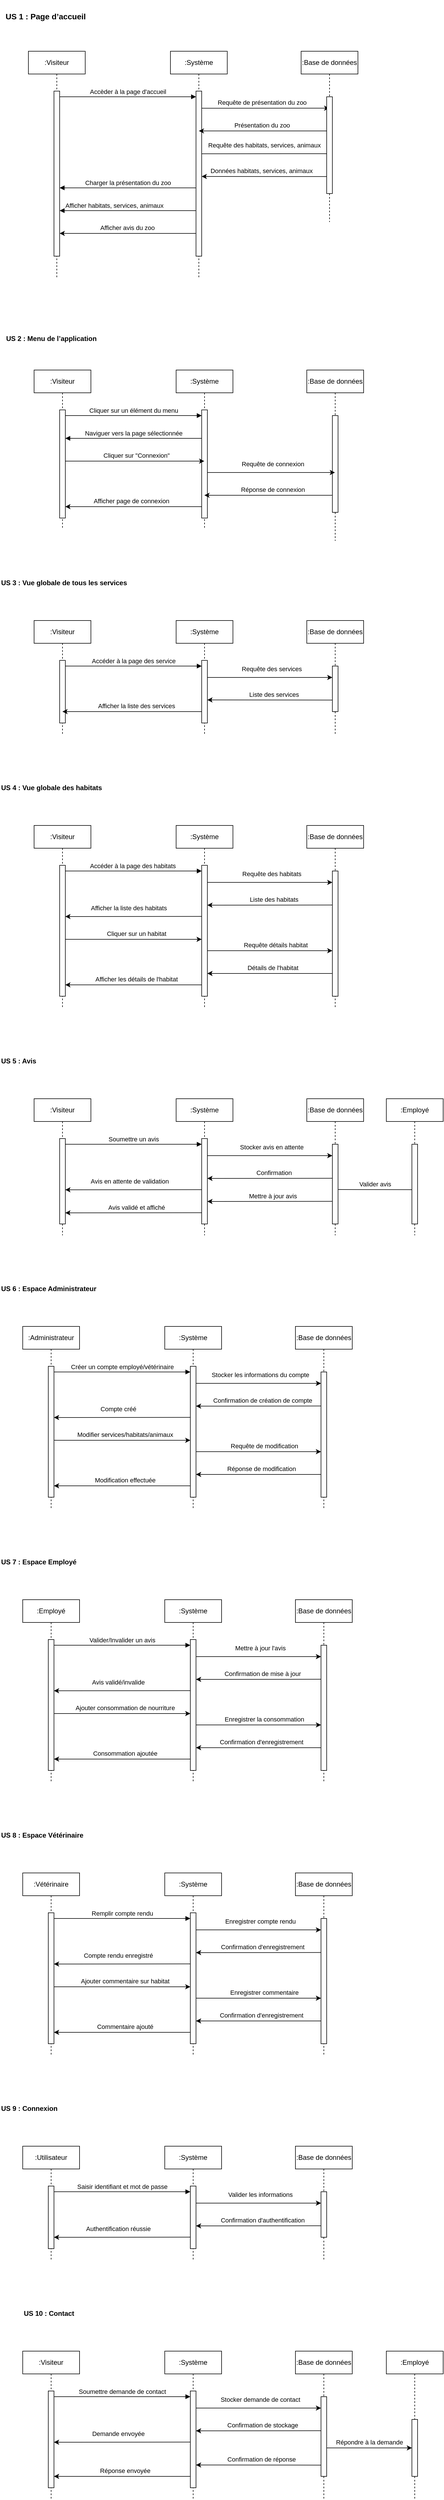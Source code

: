<mxfile version="24.8.6">
  <diagram name="Page-1" id="2YBvvXClWsGukQMizWep">
    <mxGraphModel dx="563" dy="621" grid="1" gridSize="10" guides="1" tooltips="1" connect="1" arrows="1" fold="1" page="1" pageScale="1" pageWidth="850" pageHeight="1100" math="0" shadow="0">
      <root>
        <mxCell id="0" />
        <mxCell id="1" parent="0" />
        <mxCell id="aM9ryv3xv72pqoxQDRHE-1" value=":Visiteur" style="shape=umlLifeline;perimeter=lifelinePerimeter;whiteSpace=wrap;html=1;container=0;dropTarget=0;collapsible=0;recursiveResize=0;outlineConnect=0;portConstraint=eastwest;newEdgeStyle={&quot;edgeStyle&quot;:&quot;elbowEdgeStyle&quot;,&quot;elbow&quot;:&quot;vertical&quot;,&quot;curved&quot;:0,&quot;rounded&quot;:0};" parent="1" vertex="1">
          <mxGeometry x="90" y="120" width="100" height="400" as="geometry" />
        </mxCell>
        <mxCell id="aM9ryv3xv72pqoxQDRHE-2" value="" style="html=1;points=[];perimeter=orthogonalPerimeter;outlineConnect=0;targetShapes=umlLifeline;portConstraint=eastwest;newEdgeStyle={&quot;edgeStyle&quot;:&quot;elbowEdgeStyle&quot;,&quot;elbow&quot;:&quot;vertical&quot;,&quot;curved&quot;:0,&quot;rounded&quot;:0};" parent="aM9ryv3xv72pqoxQDRHE-1" vertex="1">
          <mxGeometry x="45" y="70" width="10" height="290" as="geometry" />
        </mxCell>
        <mxCell id="xqa1SITLBueuGUR15tTK-6" style="edgeStyle=elbowEdgeStyle;rounded=0;orthogonalLoop=1;jettySize=auto;html=1;elbow=vertical;curved=0;" edge="1" parent="1">
          <mxGeometry relative="1" as="geometry">
            <mxPoint x="389.667" y="220.173" as="sourcePoint" />
            <mxPoint x="619.5" y="220.173" as="targetPoint" />
          </mxGeometry>
        </mxCell>
        <mxCell id="xqa1SITLBueuGUR15tTK-7" value="&lt;span&gt;Requête &lt;/span&gt;&lt;span&gt;de &lt;/span&gt;&lt;span&gt;présentation &lt;/span&gt;&lt;span&gt;du &lt;/span&gt;&lt;span&gt;zoo&lt;/span&gt;" style="edgeLabel;html=1;align=center;verticalAlign=middle;resizable=0;points=[];" vertex="1" connectable="0" parent="xqa1SITLBueuGUR15tTK-6">
          <mxGeometry x="-0.174" y="1" relative="1" as="geometry">
            <mxPoint x="16" y="-9" as="offset" />
          </mxGeometry>
        </mxCell>
        <mxCell id="xqa1SITLBueuGUR15tTK-11" style="edgeStyle=elbowEdgeStyle;rounded=0;orthogonalLoop=1;jettySize=auto;html=1;elbow=vertical;curved=0;" edge="1" parent="1">
          <mxGeometry relative="1" as="geometry">
            <mxPoint x="394.997" y="300.173" as="sourcePoint" />
            <mxPoint x="624.83" y="300.173" as="targetPoint" />
          </mxGeometry>
        </mxCell>
        <mxCell id="xqa1SITLBueuGUR15tTK-12" value="&lt;span&gt;Requête &lt;/span&gt;&lt;span&gt;des &lt;/span&gt;&lt;span&gt;habitats, &lt;/span&gt;&lt;span&gt;services, &lt;/span&gt;&lt;span&gt;animaux&lt;/span&gt;" style="edgeLabel;html=1;align=center;verticalAlign=middle;resizable=0;points=[];" vertex="1" connectable="0" parent="xqa1SITLBueuGUR15tTK-11">
          <mxGeometry x="0.079" y="3" relative="1" as="geometry">
            <mxPoint x="-14" y="-12" as="offset" />
          </mxGeometry>
        </mxCell>
        <mxCell id="aM9ryv3xv72pqoxQDRHE-5" value=":Système" style="shape=umlLifeline;perimeter=lifelinePerimeter;whiteSpace=wrap;html=1;container=0;dropTarget=0;collapsible=0;recursiveResize=0;outlineConnect=0;portConstraint=eastwest;newEdgeStyle={&quot;edgeStyle&quot;:&quot;elbowEdgeStyle&quot;,&quot;elbow&quot;:&quot;vertical&quot;,&quot;curved&quot;:0,&quot;rounded&quot;:0};" parent="1" vertex="1">
          <mxGeometry x="340" y="120" width="100" height="400" as="geometry" />
        </mxCell>
        <mxCell id="aM9ryv3xv72pqoxQDRHE-6" value="" style="html=1;points=[];perimeter=orthogonalPerimeter;outlineConnect=0;targetShapes=umlLifeline;portConstraint=eastwest;newEdgeStyle={&quot;edgeStyle&quot;:&quot;elbowEdgeStyle&quot;,&quot;elbow&quot;:&quot;vertical&quot;,&quot;curved&quot;:0,&quot;rounded&quot;:0};" parent="aM9ryv3xv72pqoxQDRHE-5" vertex="1">
          <mxGeometry x="45" y="70" width="10" height="290" as="geometry" />
        </mxCell>
        <mxCell id="aM9ryv3xv72pqoxQDRHE-7" value="Accèder à la page d&#39;accueil" style="html=1;verticalAlign=bottom;endArrow=block;edgeStyle=elbowEdgeStyle;elbow=vertical;curved=0;rounded=0;" parent="1" source="aM9ryv3xv72pqoxQDRHE-2" target="aM9ryv3xv72pqoxQDRHE-6" edge="1">
          <mxGeometry relative="1" as="geometry">
            <mxPoint x="245" y="210" as="sourcePoint" />
            <Array as="points">
              <mxPoint x="230" y="200" />
            </Array>
            <mxPoint as="offset" />
          </mxGeometry>
        </mxCell>
        <mxCell id="aM9ryv3xv72pqoxQDRHE-9" value="&lt;span&gt;Charger &lt;/span&gt;&lt;span&gt;la &lt;/span&gt;&lt;span&gt;présentation &lt;/span&gt;&lt;span&gt;du &lt;/span&gt;&lt;span&gt;zoo&lt;/span&gt;" style="html=1;verticalAlign=bottom;endArrow=block;edgeStyle=elbowEdgeStyle;elbow=vertical;curved=0;rounded=0;" parent="1" target="aM9ryv3xv72pqoxQDRHE-2" edge="1">
          <mxGeometry relative="1" as="geometry">
            <mxPoint x="385" y="360" as="sourcePoint" />
            <Array as="points">
              <mxPoint x="240" y="360" />
            </Array>
            <mxPoint x="150" y="360" as="targetPoint" />
          </mxGeometry>
        </mxCell>
        <mxCell id="xqa1SITLBueuGUR15tTK-1" value="&lt;span&gt;Afficher &lt;/span&gt;&lt;span&gt;habitats, &lt;/span&gt;&lt;span&gt;services, &lt;/span&gt;&lt;span&gt;animaux&lt;/span&gt;" style="html=1;verticalAlign=bottom;endArrow=block;edgeStyle=elbowEdgeStyle;elbow=vertical;curved=0;rounded=0;" edge="1" parent="1" source="aM9ryv3xv72pqoxQDRHE-6" target="aM9ryv3xv72pqoxQDRHE-2">
          <mxGeometry x="0.2" relative="1" as="geometry">
            <mxPoint x="379.5" y="400" as="sourcePoint" />
            <Array as="points">
              <mxPoint x="190" y="400" />
            </Array>
            <mxPoint x="150" y="400" as="targetPoint" />
            <mxPoint as="offset" />
          </mxGeometry>
        </mxCell>
        <mxCell id="xqa1SITLBueuGUR15tTK-2" value="" style="endArrow=classic;html=1;rounded=0;" edge="1" parent="1" target="aM9ryv3xv72pqoxQDRHE-2">
          <mxGeometry width="50" height="50" relative="1" as="geometry">
            <mxPoint x="385" y="440" as="sourcePoint" />
            <mxPoint x="150.0" y="440" as="targetPoint" />
          </mxGeometry>
        </mxCell>
        <mxCell id="xqa1SITLBueuGUR15tTK-3" value="&lt;span&gt;Afficher &lt;/span&gt;&lt;span&gt;avis &lt;/span&gt;&lt;span&gt;du &lt;/span&gt;&lt;span&gt;zoo&lt;/span&gt;" style="edgeLabel;html=1;align=center;verticalAlign=middle;resizable=0;points=[];" vertex="1" connectable="0" parent="xqa1SITLBueuGUR15tTK-2">
          <mxGeometry x="0.011" y="-3" relative="1" as="geometry">
            <mxPoint y="-7" as="offset" />
          </mxGeometry>
        </mxCell>
        <mxCell id="xqa1SITLBueuGUR15tTK-4" value=":Base de données" style="shape=umlLifeline;perimeter=lifelinePerimeter;whiteSpace=wrap;html=1;container=0;dropTarget=0;collapsible=0;recursiveResize=0;outlineConnect=0;portConstraint=eastwest;newEdgeStyle={&quot;edgeStyle&quot;:&quot;elbowEdgeStyle&quot;,&quot;elbow&quot;:&quot;vertical&quot;,&quot;curved&quot;:0,&quot;rounded&quot;:0};" vertex="1" parent="1">
          <mxGeometry x="570" y="120" width="100" height="300" as="geometry" />
        </mxCell>
        <mxCell id="xqa1SITLBueuGUR15tTK-5" value="" style="html=1;points=[];perimeter=orthogonalPerimeter;outlineConnect=0;targetShapes=umlLifeline;portConstraint=eastwest;newEdgeStyle={&quot;edgeStyle&quot;:&quot;elbowEdgeStyle&quot;,&quot;elbow&quot;:&quot;vertical&quot;,&quot;curved&quot;:0,&quot;rounded&quot;:0};" vertex="1" parent="xqa1SITLBueuGUR15tTK-4">
          <mxGeometry x="45" y="80" width="10" height="170" as="geometry" />
        </mxCell>
        <mxCell id="xqa1SITLBueuGUR15tTK-9" style="edgeStyle=elbowEdgeStyle;rounded=0;orthogonalLoop=1;jettySize=auto;html=1;elbow=horizontal;curved=0;" edge="1" parent="1">
          <mxGeometry relative="1" as="geometry">
            <mxPoint x="615" y="260.003" as="sourcePoint" />
            <mxPoint x="390" y="260" as="targetPoint" />
          </mxGeometry>
        </mxCell>
        <mxCell id="xqa1SITLBueuGUR15tTK-10" value="&lt;span&gt;Présentation &lt;/span&gt;&lt;span&gt;du &lt;/span&gt;&lt;span&gt;zoo&lt;/span&gt;" style="edgeLabel;html=1;align=center;verticalAlign=middle;resizable=0;points=[];" vertex="1" connectable="0" parent="xqa1SITLBueuGUR15tTK-9">
          <mxGeometry x="0.129" y="-1" relative="1" as="geometry">
            <mxPoint x="13" y="-9" as="offset" />
          </mxGeometry>
        </mxCell>
        <mxCell id="xqa1SITLBueuGUR15tTK-13" style="edgeStyle=elbowEdgeStyle;rounded=0;orthogonalLoop=1;jettySize=auto;html=1;elbow=vertical;curved=0;" edge="1" parent="1">
          <mxGeometry relative="1" as="geometry">
            <mxPoint x="615" y="340.173" as="sourcePoint" />
            <mxPoint x="395" y="340.173" as="targetPoint" />
          </mxGeometry>
        </mxCell>
        <mxCell id="xqa1SITLBueuGUR15tTK-14" value="&lt;span&gt;Données &lt;/span&gt;&lt;span&gt;habitats, &lt;/span&gt;&lt;span&gt;services, &lt;/span&gt;&lt;span&gt;animaux&lt;/span&gt;" style="edgeLabel;html=1;align=center;verticalAlign=middle;resizable=0;points=[];" vertex="1" connectable="0" parent="xqa1SITLBueuGUR15tTK-13">
          <mxGeometry x="0.201" y="-3" relative="1" as="geometry">
            <mxPoint x="17" y="-7" as="offset" />
          </mxGeometry>
        </mxCell>
        <mxCell id="xqa1SITLBueuGUR15tTK-15" value="&lt;h3&gt;US 1 : Page d’accueil&lt;/h3&gt;&lt;h4&gt;&lt;/h4&gt;" style="text;html=1;align=center;verticalAlign=middle;resizable=0;points=[];autosize=1;strokeColor=none;fillColor=none;" vertex="1" parent="1">
          <mxGeometry x="40" y="30" width="160" height="60" as="geometry" />
        </mxCell>
        <mxCell id="xqa1SITLBueuGUR15tTK-17" value="&lt;b&gt;US 2 : Menu de l’application&lt;/b&gt;" style="text;html=1;align=center;verticalAlign=middle;resizable=0;points=[];autosize=1;strokeColor=none;fillColor=none;" vertex="1" parent="1">
          <mxGeometry x="40" y="610" width="180" height="30" as="geometry" />
        </mxCell>
        <mxCell id="xqa1SITLBueuGUR15tTK-38" value=":Visiteur" style="shape=umlLifeline;perimeter=lifelinePerimeter;whiteSpace=wrap;html=1;container=0;dropTarget=0;collapsible=0;recursiveResize=0;outlineConnect=0;portConstraint=eastwest;newEdgeStyle={&quot;edgeStyle&quot;:&quot;elbowEdgeStyle&quot;,&quot;elbow&quot;:&quot;vertical&quot;,&quot;curved&quot;:0,&quot;rounded&quot;:0};" vertex="1" parent="1">
          <mxGeometry x="100" y="680" width="100" height="280" as="geometry" />
        </mxCell>
        <mxCell id="xqa1SITLBueuGUR15tTK-39" value="" style="html=1;points=[];perimeter=orthogonalPerimeter;outlineConnect=0;targetShapes=umlLifeline;portConstraint=eastwest;newEdgeStyle={&quot;edgeStyle&quot;:&quot;elbowEdgeStyle&quot;,&quot;elbow&quot;:&quot;vertical&quot;,&quot;curved&quot;:0,&quot;rounded&quot;:0};" vertex="1" parent="xqa1SITLBueuGUR15tTK-38">
          <mxGeometry x="45" y="70" width="10" height="190" as="geometry" />
        </mxCell>
        <mxCell id="xqa1SITLBueuGUR15tTK-44" value=":Système" style="shape=umlLifeline;perimeter=lifelinePerimeter;whiteSpace=wrap;html=1;container=0;dropTarget=0;collapsible=0;recursiveResize=0;outlineConnect=0;portConstraint=eastwest;newEdgeStyle={&quot;edgeStyle&quot;:&quot;elbowEdgeStyle&quot;,&quot;elbow&quot;:&quot;vertical&quot;,&quot;curved&quot;:0,&quot;rounded&quot;:0};" vertex="1" parent="1">
          <mxGeometry x="350" y="680" width="100" height="280" as="geometry" />
        </mxCell>
        <mxCell id="xqa1SITLBueuGUR15tTK-45" value="" style="html=1;points=[];perimeter=orthogonalPerimeter;outlineConnect=0;targetShapes=umlLifeline;portConstraint=eastwest;newEdgeStyle={&quot;edgeStyle&quot;:&quot;elbowEdgeStyle&quot;,&quot;elbow&quot;:&quot;vertical&quot;,&quot;curved&quot;:0,&quot;rounded&quot;:0};" vertex="1" parent="xqa1SITLBueuGUR15tTK-44">
          <mxGeometry x="45" y="70" width="10" height="190" as="geometry" />
        </mxCell>
        <mxCell id="xqa1SITLBueuGUR15tTK-46" value="&lt;span&gt;Cliquer &lt;/span&gt;&lt;span&gt;sur &lt;/span&gt;&lt;span&gt;un &lt;/span&gt;&lt;span&gt;élément &lt;/span&gt;&lt;span&gt;du &lt;/span&gt;&lt;span&gt;menu&lt;/span&gt;" style="html=1;verticalAlign=bottom;endArrow=block;edgeStyle=elbowEdgeStyle;elbow=vertical;curved=0;rounded=0;" edge="1" parent="1" source="xqa1SITLBueuGUR15tTK-39" target="xqa1SITLBueuGUR15tTK-45">
          <mxGeometry relative="1" as="geometry">
            <mxPoint x="255" y="770" as="sourcePoint" />
            <Array as="points">
              <mxPoint x="240" y="760" />
            </Array>
            <mxPoint as="offset" />
          </mxGeometry>
        </mxCell>
        <mxCell id="xqa1SITLBueuGUR15tTK-47" value="&lt;span&gt;Naviguer &lt;/span&gt;&lt;span&gt;vers &lt;/span&gt;&lt;span&gt;la &lt;/span&gt;&lt;span&gt;page &lt;/span&gt;&lt;span&gt;sélectionnée&lt;/span&gt;" style="html=1;verticalAlign=bottom;endArrow=block;edgeStyle=elbowEdgeStyle;elbow=vertical;curved=0;rounded=0;" edge="1" parent="1">
          <mxGeometry relative="1" as="geometry">
            <mxPoint x="395" y="800" as="sourcePoint" />
            <Array as="points">
              <mxPoint x="250" y="800" />
            </Array>
            <mxPoint x="155" y="800.0" as="targetPoint" />
            <mxPoint as="offset" />
          </mxGeometry>
        </mxCell>
        <mxCell id="xqa1SITLBueuGUR15tTK-51" value=":Base de données" style="shape=umlLifeline;perimeter=lifelinePerimeter;whiteSpace=wrap;html=1;container=0;dropTarget=0;collapsible=0;recursiveResize=0;outlineConnect=0;portConstraint=eastwest;newEdgeStyle={&quot;edgeStyle&quot;:&quot;elbowEdgeStyle&quot;,&quot;elbow&quot;:&quot;vertical&quot;,&quot;curved&quot;:0,&quot;rounded&quot;:0};" vertex="1" parent="1">
          <mxGeometry x="580" y="680" width="100" height="300" as="geometry" />
        </mxCell>
        <mxCell id="xqa1SITLBueuGUR15tTK-52" value="" style="html=1;points=[];perimeter=orthogonalPerimeter;outlineConnect=0;targetShapes=umlLifeline;portConstraint=eastwest;newEdgeStyle={&quot;edgeStyle&quot;:&quot;elbowEdgeStyle&quot;,&quot;elbow&quot;:&quot;vertical&quot;,&quot;curved&quot;:0,&quot;rounded&quot;:0};" vertex="1" parent="xqa1SITLBueuGUR15tTK-51">
          <mxGeometry x="45" y="80" width="10" height="170" as="geometry" />
        </mxCell>
        <mxCell id="xqa1SITLBueuGUR15tTK-57" style="edgeStyle=elbowEdgeStyle;rounded=0;orthogonalLoop=1;jettySize=auto;html=1;elbow=vertical;curved=0;" edge="1" parent="1">
          <mxGeometry relative="1" as="geometry">
            <mxPoint x="155" y="839.996" as="sourcePoint" />
            <mxPoint x="399.5" y="839.996" as="targetPoint" />
          </mxGeometry>
        </mxCell>
        <mxCell id="xqa1SITLBueuGUR15tTK-58" value="&lt;span&gt;Cliquer &lt;/span&gt;&lt;span&gt;sur &lt;/span&gt;&lt;span&gt;&quot;Connexion&quot;&lt;/span&gt;" style="edgeLabel;html=1;align=center;verticalAlign=middle;resizable=0;points=[];" vertex="1" connectable="0" parent="xqa1SITLBueuGUR15tTK-57">
          <mxGeometry x="0.159" y="-1" relative="1" as="geometry">
            <mxPoint x="-17" y="-11" as="offset" />
          </mxGeometry>
        </mxCell>
        <mxCell id="xqa1SITLBueuGUR15tTK-59" style="edgeStyle=elbowEdgeStyle;rounded=0;orthogonalLoop=1;jettySize=auto;html=1;elbow=vertical;curved=0;" edge="1" parent="1">
          <mxGeometry relative="1" as="geometry">
            <mxPoint x="405.0" y="860.0" as="sourcePoint" />
            <mxPoint x="629.5" y="860.0" as="targetPoint" />
          </mxGeometry>
        </mxCell>
        <mxCell id="xqa1SITLBueuGUR15tTK-60" value="&lt;span&gt;Requête &lt;/span&gt;&lt;span&gt;de &lt;/span&gt;&lt;span&gt;connexion&lt;/span&gt;" style="edgeLabel;html=1;align=center;verticalAlign=middle;resizable=0;points=[];" vertex="1" connectable="0" parent="xqa1SITLBueuGUR15tTK-59">
          <mxGeometry x="0.057" y="1" relative="1" as="geometry">
            <mxPoint x="-4" y="-14" as="offset" />
          </mxGeometry>
        </mxCell>
        <mxCell id="xqa1SITLBueuGUR15tTK-61" style="edgeStyle=elbowEdgeStyle;rounded=0;orthogonalLoop=1;jettySize=auto;html=1;elbow=vertical;curved=0;" edge="1" parent="1">
          <mxGeometry relative="1" as="geometry">
            <mxPoint x="625" y="900.0" as="sourcePoint" />
            <mxPoint x="399.81" y="900.0" as="targetPoint" />
          </mxGeometry>
        </mxCell>
        <mxCell id="xqa1SITLBueuGUR15tTK-62" value="&lt;span&gt;Réponse &lt;/span&gt;&lt;span&gt;de &lt;/span&gt;&lt;span&gt;connexion&lt;/span&gt;" style="edgeLabel;html=1;align=center;verticalAlign=middle;resizable=0;points=[];" vertex="1" connectable="0" parent="xqa1SITLBueuGUR15tTK-61">
          <mxGeometry x="-0.124" y="-1" relative="1" as="geometry">
            <mxPoint x="-7" y="-9" as="offset" />
          </mxGeometry>
        </mxCell>
        <mxCell id="xqa1SITLBueuGUR15tTK-63" style="edgeStyle=elbowEdgeStyle;rounded=0;orthogonalLoop=1;jettySize=auto;html=1;elbow=vertical;curved=0;" edge="1" parent="1">
          <mxGeometry relative="1" as="geometry">
            <mxPoint x="395.0" y="919.996" as="sourcePoint" />
            <mxPoint x="155" y="919.996" as="targetPoint" />
          </mxGeometry>
        </mxCell>
        <mxCell id="xqa1SITLBueuGUR15tTK-64" value="&lt;span&gt;Afficher &lt;/span&gt;&lt;span&gt;page &lt;/span&gt;&lt;span&gt;de &lt;/span&gt;&lt;span&gt;connexion&lt;/span&gt;" style="edgeLabel;html=1;align=center;verticalAlign=middle;resizable=0;points=[];" vertex="1" connectable="0" parent="xqa1SITLBueuGUR15tTK-63">
          <mxGeometry x="-0.112" relative="1" as="geometry">
            <mxPoint x="-18" y="-10" as="offset" />
          </mxGeometry>
        </mxCell>
        <mxCell id="xqa1SITLBueuGUR15tTK-66" value="&lt;b&gt;US 3 : Vue globale de tous les services&lt;/b&gt;" style="text;whiteSpace=wrap;html=1;" vertex="1" parent="1">
          <mxGeometry x="40" y="1040" width="240" height="40" as="geometry" />
        </mxCell>
        <mxCell id="xqa1SITLBueuGUR15tTK-67" value=":Visiteur" style="shape=umlLifeline;perimeter=lifelinePerimeter;whiteSpace=wrap;html=1;container=0;dropTarget=0;collapsible=0;recursiveResize=0;outlineConnect=0;portConstraint=eastwest;newEdgeStyle={&quot;edgeStyle&quot;:&quot;elbowEdgeStyle&quot;,&quot;elbow&quot;:&quot;vertical&quot;,&quot;curved&quot;:0,&quot;rounded&quot;:0};" vertex="1" parent="1">
          <mxGeometry x="100" y="1120" width="100" height="200" as="geometry" />
        </mxCell>
        <mxCell id="xqa1SITLBueuGUR15tTK-68" value="" style="html=1;points=[];perimeter=orthogonalPerimeter;outlineConnect=0;targetShapes=umlLifeline;portConstraint=eastwest;newEdgeStyle={&quot;edgeStyle&quot;:&quot;elbowEdgeStyle&quot;,&quot;elbow&quot;:&quot;vertical&quot;,&quot;curved&quot;:0,&quot;rounded&quot;:0};" vertex="1" parent="xqa1SITLBueuGUR15tTK-67">
          <mxGeometry x="45" y="70" width="10" height="110" as="geometry" />
        </mxCell>
        <mxCell id="xqa1SITLBueuGUR15tTK-69" value=":Système" style="shape=umlLifeline;perimeter=lifelinePerimeter;whiteSpace=wrap;html=1;container=0;dropTarget=0;collapsible=0;recursiveResize=0;outlineConnect=0;portConstraint=eastwest;newEdgeStyle={&quot;edgeStyle&quot;:&quot;elbowEdgeStyle&quot;,&quot;elbow&quot;:&quot;vertical&quot;,&quot;curved&quot;:0,&quot;rounded&quot;:0};" vertex="1" parent="1">
          <mxGeometry x="350" y="1120" width="100" height="200" as="geometry" />
        </mxCell>
        <mxCell id="xqa1SITLBueuGUR15tTK-70" value="" style="html=1;points=[];perimeter=orthogonalPerimeter;outlineConnect=0;targetShapes=umlLifeline;portConstraint=eastwest;newEdgeStyle={&quot;edgeStyle&quot;:&quot;elbowEdgeStyle&quot;,&quot;elbow&quot;:&quot;vertical&quot;,&quot;curved&quot;:0,&quot;rounded&quot;:0};" vertex="1" parent="xqa1SITLBueuGUR15tTK-69">
          <mxGeometry x="45" y="70" width="10" height="110" as="geometry" />
        </mxCell>
        <mxCell id="xqa1SITLBueuGUR15tTK-71" value="&lt;span&gt;Accéder &lt;/span&gt;&lt;span&gt;à &lt;/span&gt;&lt;span&gt;la &lt;/span&gt;&lt;span&gt;page &lt;/span&gt;&lt;span&gt;des &lt;/span&gt;&lt;span&gt;service&lt;/span&gt;" style="html=1;verticalAlign=bottom;endArrow=block;edgeStyle=elbowEdgeStyle;elbow=vertical;curved=0;rounded=0;" edge="1" parent="1" source="xqa1SITLBueuGUR15tTK-68" target="xqa1SITLBueuGUR15tTK-70">
          <mxGeometry relative="1" as="geometry">
            <mxPoint x="255" y="1210" as="sourcePoint" />
            <Array as="points">
              <mxPoint x="240" y="1200" />
            </Array>
            <mxPoint as="offset" />
          </mxGeometry>
        </mxCell>
        <mxCell id="xqa1SITLBueuGUR15tTK-73" value=":Base de données" style="shape=umlLifeline;perimeter=lifelinePerimeter;whiteSpace=wrap;html=1;container=0;dropTarget=0;collapsible=0;recursiveResize=0;outlineConnect=0;portConstraint=eastwest;newEdgeStyle={&quot;edgeStyle&quot;:&quot;elbowEdgeStyle&quot;,&quot;elbow&quot;:&quot;vertical&quot;,&quot;curved&quot;:0,&quot;rounded&quot;:0};" vertex="1" parent="1">
          <mxGeometry x="580" y="1120" width="100" height="200" as="geometry" />
        </mxCell>
        <mxCell id="xqa1SITLBueuGUR15tTK-74" value="" style="html=1;points=[];perimeter=orthogonalPerimeter;outlineConnect=0;targetShapes=umlLifeline;portConstraint=eastwest;newEdgeStyle={&quot;edgeStyle&quot;:&quot;elbowEdgeStyle&quot;,&quot;elbow&quot;:&quot;vertical&quot;,&quot;curved&quot;:0,&quot;rounded&quot;:0};" vertex="1" parent="xqa1SITLBueuGUR15tTK-73">
          <mxGeometry x="45" y="80" width="10" height="80" as="geometry" />
        </mxCell>
        <mxCell id="xqa1SITLBueuGUR15tTK-77" style="edgeStyle=elbowEdgeStyle;rounded=0;orthogonalLoop=1;jettySize=auto;html=1;elbow=vertical;curved=0;" edge="1" parent="1" target="xqa1SITLBueuGUR15tTK-74">
          <mxGeometry relative="1" as="geometry">
            <mxPoint x="405.0" y="1220.0" as="sourcePoint" />
            <mxPoint x="620" y="1220" as="targetPoint" />
          </mxGeometry>
        </mxCell>
        <mxCell id="xqa1SITLBueuGUR15tTK-78" value="&lt;span&gt;Requête &lt;/span&gt;&lt;span&gt;des &lt;/span&gt;&lt;span&gt;services&lt;/span&gt;" style="edgeLabel;html=1;align=center;verticalAlign=middle;resizable=0;points=[];" vertex="1" connectable="0" parent="xqa1SITLBueuGUR15tTK-77">
          <mxGeometry x="0.057" y="1" relative="1" as="geometry">
            <mxPoint x="-4" y="-14" as="offset" />
          </mxGeometry>
        </mxCell>
        <mxCell id="xqa1SITLBueuGUR15tTK-79" style="edgeStyle=elbowEdgeStyle;rounded=0;orthogonalLoop=1;jettySize=auto;html=1;elbow=vertical;curved=0;" edge="1" parent="1" target="xqa1SITLBueuGUR15tTK-70">
          <mxGeometry relative="1" as="geometry">
            <mxPoint x="625" y="1259.7" as="sourcePoint" />
            <mxPoint x="410" y="1260" as="targetPoint" />
          </mxGeometry>
        </mxCell>
        <mxCell id="xqa1SITLBueuGUR15tTK-80" value="&lt;span&gt;Liste &lt;/span&gt;&lt;span&gt;des &lt;/span&gt;&lt;span&gt;services&lt;/span&gt;" style="edgeLabel;html=1;align=center;verticalAlign=middle;resizable=0;points=[];" vertex="1" connectable="0" parent="xqa1SITLBueuGUR15tTK-79">
          <mxGeometry x="-0.124" y="-1" relative="1" as="geometry">
            <mxPoint x="-7" y="-9" as="offset" />
          </mxGeometry>
        </mxCell>
        <mxCell id="xqa1SITLBueuGUR15tTK-83" style="edgeStyle=elbowEdgeStyle;rounded=0;orthogonalLoop=1;jettySize=auto;html=1;elbow=vertical;curved=0;" edge="1" parent="1">
          <mxGeometry relative="1" as="geometry">
            <mxPoint x="395" y="1280.0" as="sourcePoint" />
            <mxPoint x="149.894" y="1280.0" as="targetPoint" />
          </mxGeometry>
        </mxCell>
        <mxCell id="xqa1SITLBueuGUR15tTK-84" value="&lt;span&gt;Afficher &lt;/span&gt;&lt;span&gt;la &lt;/span&gt;&lt;span&gt;liste &lt;/span&gt;&lt;span&gt;des &lt;/span&gt;&lt;span&gt;services&lt;/span&gt;" style="edgeLabel;html=1;align=center;verticalAlign=middle;resizable=0;points=[];" vertex="1" connectable="0" parent="xqa1SITLBueuGUR15tTK-83">
          <mxGeometry x="-0.077" y="-1" relative="1" as="geometry">
            <mxPoint x="-2" y="-9" as="offset" />
          </mxGeometry>
        </mxCell>
        <mxCell id="xqa1SITLBueuGUR15tTK-85" value="&lt;b&gt;US 4 : Vue globale des habitats&lt;/b&gt;" style="text;whiteSpace=wrap;html=1;" vertex="1" parent="1">
          <mxGeometry x="40" y="1400" width="200" height="40" as="geometry" />
        </mxCell>
        <mxCell id="xqa1SITLBueuGUR15tTK-121" style="edgeStyle=elbowEdgeStyle;rounded=0;orthogonalLoop=1;jettySize=auto;html=1;elbow=vertical;curved=0;" edge="1" parent="1" target="xqa1SITLBueuGUR15tTK-105">
          <mxGeometry relative="1" as="geometry">
            <mxPoint x="150.092" y="1680.002" as="sourcePoint" />
            <mxPoint x="370" y="1680" as="targetPoint" />
          </mxGeometry>
        </mxCell>
        <mxCell id="xqa1SITLBueuGUR15tTK-122" value="&lt;span&gt;Cliquer &lt;/span&gt;&lt;span&gt;sur &lt;/span&gt;&lt;span&gt;un &lt;/span&gt;&lt;span&gt;habitat&lt;/span&gt;" style="edgeLabel;html=1;align=center;verticalAlign=middle;resizable=0;points=[];" vertex="1" connectable="0" parent="xqa1SITLBueuGUR15tTK-121">
          <mxGeometry x="0.034" relative="1" as="geometry">
            <mxPoint x="3" y="-10" as="offset" />
          </mxGeometry>
        </mxCell>
        <mxCell id="xqa1SITLBueuGUR15tTK-102" value=":Visiteur" style="shape=umlLifeline;perimeter=lifelinePerimeter;whiteSpace=wrap;html=1;container=0;dropTarget=0;collapsible=0;recursiveResize=0;outlineConnect=0;portConstraint=eastwest;newEdgeStyle={&quot;edgeStyle&quot;:&quot;elbowEdgeStyle&quot;,&quot;elbow&quot;:&quot;vertical&quot;,&quot;curved&quot;:0,&quot;rounded&quot;:0};" vertex="1" parent="1">
          <mxGeometry x="100" y="1480" width="100" height="320" as="geometry" />
        </mxCell>
        <mxCell id="xqa1SITLBueuGUR15tTK-103" value="" style="html=1;points=[];perimeter=orthogonalPerimeter;outlineConnect=0;targetShapes=umlLifeline;portConstraint=eastwest;newEdgeStyle={&quot;edgeStyle&quot;:&quot;elbowEdgeStyle&quot;,&quot;elbow&quot;:&quot;vertical&quot;,&quot;curved&quot;:0,&quot;rounded&quot;:0};" vertex="1" parent="xqa1SITLBueuGUR15tTK-102">
          <mxGeometry x="45" y="70" width="10" height="230" as="geometry" />
        </mxCell>
        <mxCell id="xqa1SITLBueuGUR15tTK-104" value=":Système" style="shape=umlLifeline;perimeter=lifelinePerimeter;whiteSpace=wrap;html=1;container=0;dropTarget=0;collapsible=0;recursiveResize=0;outlineConnect=0;portConstraint=eastwest;newEdgeStyle={&quot;edgeStyle&quot;:&quot;elbowEdgeStyle&quot;,&quot;elbow&quot;:&quot;vertical&quot;,&quot;curved&quot;:0,&quot;rounded&quot;:0};" vertex="1" parent="1">
          <mxGeometry x="350" y="1480" width="100" height="320" as="geometry" />
        </mxCell>
        <mxCell id="xqa1SITLBueuGUR15tTK-105" value="" style="html=1;points=[];perimeter=orthogonalPerimeter;outlineConnect=0;targetShapes=umlLifeline;portConstraint=eastwest;newEdgeStyle={&quot;edgeStyle&quot;:&quot;elbowEdgeStyle&quot;,&quot;elbow&quot;:&quot;vertical&quot;,&quot;curved&quot;:0,&quot;rounded&quot;:0};" vertex="1" parent="xqa1SITLBueuGUR15tTK-104">
          <mxGeometry x="45" y="70" width="10" height="230" as="geometry" />
        </mxCell>
        <mxCell id="xqa1SITLBueuGUR15tTK-106" value="&lt;span&gt;Accéder &lt;/span&gt;&lt;span&gt;à &lt;/span&gt;&lt;span&gt;la &lt;/span&gt;&lt;span&gt;page &lt;/span&gt;&lt;span&gt;des habitats&amp;nbsp;&lt;/span&gt;" style="html=1;verticalAlign=bottom;endArrow=block;edgeStyle=elbowEdgeStyle;elbow=vertical;curved=0;rounded=0;" edge="1" parent="1" source="xqa1SITLBueuGUR15tTK-103" target="xqa1SITLBueuGUR15tTK-105">
          <mxGeometry relative="1" as="geometry">
            <mxPoint x="255" y="1570" as="sourcePoint" />
            <Array as="points">
              <mxPoint x="240" y="1560" />
            </Array>
            <mxPoint as="offset" />
          </mxGeometry>
        </mxCell>
        <mxCell id="xqa1SITLBueuGUR15tTK-108" value=":Base de données" style="shape=umlLifeline;perimeter=lifelinePerimeter;whiteSpace=wrap;html=1;container=0;dropTarget=0;collapsible=0;recursiveResize=0;outlineConnect=0;portConstraint=eastwest;newEdgeStyle={&quot;edgeStyle&quot;:&quot;elbowEdgeStyle&quot;,&quot;elbow&quot;:&quot;vertical&quot;,&quot;curved&quot;:0,&quot;rounded&quot;:0};" vertex="1" parent="1">
          <mxGeometry x="580" y="1480" width="100" height="320" as="geometry" />
        </mxCell>
        <mxCell id="xqa1SITLBueuGUR15tTK-109" value="" style="html=1;points=[];perimeter=orthogonalPerimeter;outlineConnect=0;targetShapes=umlLifeline;portConstraint=eastwest;newEdgeStyle={&quot;edgeStyle&quot;:&quot;elbowEdgeStyle&quot;,&quot;elbow&quot;:&quot;vertical&quot;,&quot;curved&quot;:0,&quot;rounded&quot;:0};" vertex="1" parent="xqa1SITLBueuGUR15tTK-108">
          <mxGeometry x="45" y="80" width="10" height="220" as="geometry" />
        </mxCell>
        <mxCell id="xqa1SITLBueuGUR15tTK-112" style="edgeStyle=elbowEdgeStyle;rounded=0;orthogonalLoop=1;jettySize=auto;html=1;elbow=vertical;curved=0;" edge="1" parent="1" target="xqa1SITLBueuGUR15tTK-109">
          <mxGeometry relative="1" as="geometry">
            <mxPoint x="405.0" y="1580.0" as="sourcePoint" />
            <mxPoint x="620" y="1580" as="targetPoint" />
          </mxGeometry>
        </mxCell>
        <mxCell id="xqa1SITLBueuGUR15tTK-113" value="&lt;span&gt;Requête &lt;/span&gt;&lt;span&gt;des &lt;/span&gt;&lt;span&gt;habitats&lt;/span&gt;" style="edgeLabel;html=1;align=center;verticalAlign=middle;resizable=0;points=[];" vertex="1" connectable="0" parent="xqa1SITLBueuGUR15tTK-112">
          <mxGeometry x="0.057" y="1" relative="1" as="geometry">
            <mxPoint x="-4" y="-14" as="offset" />
          </mxGeometry>
        </mxCell>
        <mxCell id="xqa1SITLBueuGUR15tTK-114" style="edgeStyle=elbowEdgeStyle;rounded=0;orthogonalLoop=1;jettySize=auto;html=1;elbow=vertical;curved=0;" edge="1" parent="1" target="xqa1SITLBueuGUR15tTK-105">
          <mxGeometry relative="1" as="geometry">
            <mxPoint x="625" y="1619.79" as="sourcePoint" />
            <mxPoint x="410" y="1620" as="targetPoint" />
          </mxGeometry>
        </mxCell>
        <mxCell id="xqa1SITLBueuGUR15tTK-115" value="&lt;span&gt;Liste &lt;/span&gt;&lt;span&gt;des &lt;/span&gt;&lt;span&gt;habitats&lt;/span&gt;" style="edgeLabel;html=1;align=center;verticalAlign=middle;resizable=0;points=[];" vertex="1" connectable="0" parent="xqa1SITLBueuGUR15tTK-114">
          <mxGeometry x="-0.124" y="-1" relative="1" as="geometry">
            <mxPoint x="-7" y="-9" as="offset" />
          </mxGeometry>
        </mxCell>
        <mxCell id="xqa1SITLBueuGUR15tTK-118" style="edgeStyle=elbowEdgeStyle;rounded=0;orthogonalLoop=1;jettySize=auto;html=1;elbow=vertical;curved=0;" edge="1" parent="1">
          <mxGeometry relative="1" as="geometry">
            <mxPoint x="395" y="1639.8" as="sourcePoint" />
            <mxPoint x="155" y="1639.8" as="targetPoint" />
          </mxGeometry>
        </mxCell>
        <mxCell id="xqa1SITLBueuGUR15tTK-119" value="&lt;span&gt;Afficher &lt;/span&gt;&lt;span&gt;la &lt;/span&gt;&lt;span&gt;liste &lt;/span&gt;&lt;span&gt;des &lt;/span&gt;&lt;span&gt;habitats&amp;nbsp;&lt;/span&gt;" style="edgeLabel;html=1;align=center;verticalAlign=middle;resizable=0;points=[];" vertex="1" connectable="0" parent="xqa1SITLBueuGUR15tTK-118">
          <mxGeometry x="0.061" relative="1" as="geometry">
            <mxPoint y="-15" as="offset" />
          </mxGeometry>
        </mxCell>
        <mxCell id="xqa1SITLBueuGUR15tTK-123" style="edgeStyle=elbowEdgeStyle;rounded=0;orthogonalLoop=1;jettySize=auto;html=1;elbow=vertical;curved=0;" edge="1" parent="1">
          <mxGeometry relative="1" as="geometry">
            <mxPoint x="405" y="1700.0" as="sourcePoint" />
            <mxPoint x="625" y="1700.0" as="targetPoint" />
          </mxGeometry>
        </mxCell>
        <mxCell id="xqa1SITLBueuGUR15tTK-124" value="&lt;span&gt;Requête &lt;/span&gt;&lt;span&gt;détails &lt;/span&gt;&lt;span&gt;habitat&lt;/span&gt;" style="edgeLabel;html=1;align=center;verticalAlign=middle;resizable=0;points=[];" vertex="1" connectable="0" parent="xqa1SITLBueuGUR15tTK-123">
          <mxGeometry x="0.093" y="2" relative="1" as="geometry">
            <mxPoint y="-8" as="offset" />
          </mxGeometry>
        </mxCell>
        <mxCell id="xqa1SITLBueuGUR15tTK-126" style="edgeStyle=elbowEdgeStyle;rounded=0;orthogonalLoop=1;jettySize=auto;html=1;elbow=vertical;curved=0;" edge="1" parent="1">
          <mxGeometry relative="1" as="geometry">
            <mxPoint x="625" y="1739.998" as="sourcePoint" />
            <mxPoint x="405" y="1739.998" as="targetPoint" />
          </mxGeometry>
        </mxCell>
        <mxCell id="xqa1SITLBueuGUR15tTK-127" value="&lt;span&gt;Détails &lt;/span&gt;&lt;span&gt;de &lt;/span&gt;&lt;span&gt;l&#39;habitat&lt;/span&gt;" style="edgeLabel;html=1;align=center;verticalAlign=middle;resizable=0;points=[];" vertex="1" connectable="0" parent="xqa1SITLBueuGUR15tTK-126">
          <mxGeometry x="0.13" relative="1" as="geometry">
            <mxPoint x="19" y="-10" as="offset" />
          </mxGeometry>
        </mxCell>
        <mxCell id="xqa1SITLBueuGUR15tTK-128" style="edgeStyle=elbowEdgeStyle;rounded=0;orthogonalLoop=1;jettySize=auto;html=1;elbow=vertical;curved=0;" edge="1" parent="1">
          <mxGeometry relative="1" as="geometry">
            <mxPoint x="395" y="1760.0" as="sourcePoint" />
            <mxPoint x="155" y="1760.0" as="targetPoint" />
          </mxGeometry>
        </mxCell>
        <mxCell id="xqa1SITLBueuGUR15tTK-129" value="&lt;span&gt;Afficher &lt;/span&gt;&lt;span&gt;les &lt;/span&gt;&lt;span&gt;détails &lt;/span&gt;&lt;span&gt;de &lt;/span&gt;&lt;span&gt;l&#39;habitat&lt;/span&gt;" style="edgeLabel;html=1;align=center;verticalAlign=middle;resizable=0;points=[];" vertex="1" connectable="0" parent="xqa1SITLBueuGUR15tTK-128">
          <mxGeometry x="-0.068" y="-2" relative="1" as="geometry">
            <mxPoint x="-3" y="-8" as="offset" />
          </mxGeometry>
        </mxCell>
        <mxCell id="xqa1SITLBueuGUR15tTK-130" value="&lt;b&gt;US 5 : Avis&lt;/b&gt;" style="text;whiteSpace=wrap;html=1;" vertex="1" parent="1">
          <mxGeometry x="40" y="1880" width="90" height="40" as="geometry" />
        </mxCell>
        <mxCell id="xqa1SITLBueuGUR15tTK-133" value=":Visiteur" style="shape=umlLifeline;perimeter=lifelinePerimeter;whiteSpace=wrap;html=1;container=0;dropTarget=0;collapsible=0;recursiveResize=0;outlineConnect=0;portConstraint=eastwest;newEdgeStyle={&quot;edgeStyle&quot;:&quot;elbowEdgeStyle&quot;,&quot;elbow&quot;:&quot;vertical&quot;,&quot;curved&quot;:0,&quot;rounded&quot;:0};" vertex="1" parent="1">
          <mxGeometry x="100" y="1960" width="100" height="240" as="geometry" />
        </mxCell>
        <mxCell id="xqa1SITLBueuGUR15tTK-134" value="" style="html=1;points=[];perimeter=orthogonalPerimeter;outlineConnect=0;targetShapes=umlLifeline;portConstraint=eastwest;newEdgeStyle={&quot;edgeStyle&quot;:&quot;elbowEdgeStyle&quot;,&quot;elbow&quot;:&quot;vertical&quot;,&quot;curved&quot;:0,&quot;rounded&quot;:0};" vertex="1" parent="xqa1SITLBueuGUR15tTK-133">
          <mxGeometry x="45" y="70" width="10" height="150" as="geometry" />
        </mxCell>
        <mxCell id="xqa1SITLBueuGUR15tTK-135" value=":Système" style="shape=umlLifeline;perimeter=lifelinePerimeter;whiteSpace=wrap;html=1;container=0;dropTarget=0;collapsible=0;recursiveResize=0;outlineConnect=0;portConstraint=eastwest;newEdgeStyle={&quot;edgeStyle&quot;:&quot;elbowEdgeStyle&quot;,&quot;elbow&quot;:&quot;vertical&quot;,&quot;curved&quot;:0,&quot;rounded&quot;:0};" vertex="1" parent="1">
          <mxGeometry x="350" y="1960" width="100" height="240" as="geometry" />
        </mxCell>
        <mxCell id="xqa1SITLBueuGUR15tTK-136" value="" style="html=1;points=[];perimeter=orthogonalPerimeter;outlineConnect=0;targetShapes=umlLifeline;portConstraint=eastwest;newEdgeStyle={&quot;edgeStyle&quot;:&quot;elbowEdgeStyle&quot;,&quot;elbow&quot;:&quot;vertical&quot;,&quot;curved&quot;:0,&quot;rounded&quot;:0};" vertex="1" parent="xqa1SITLBueuGUR15tTK-135">
          <mxGeometry x="45" y="70" width="10" height="150" as="geometry" />
        </mxCell>
        <mxCell id="xqa1SITLBueuGUR15tTK-137" value="&lt;span&gt;Soumettre &lt;/span&gt;&lt;span&gt;un &lt;/span&gt;&lt;span&gt;avis&lt;/span&gt;" style="html=1;verticalAlign=bottom;endArrow=block;edgeStyle=elbowEdgeStyle;elbow=vertical;curved=0;rounded=0;" edge="1" parent="1" source="xqa1SITLBueuGUR15tTK-134" target="xqa1SITLBueuGUR15tTK-136">
          <mxGeometry relative="1" as="geometry">
            <mxPoint x="255" y="2050" as="sourcePoint" />
            <Array as="points">
              <mxPoint x="240" y="2040" />
            </Array>
            <mxPoint as="offset" />
          </mxGeometry>
        </mxCell>
        <mxCell id="xqa1SITLBueuGUR15tTK-138" value=":Base de données" style="shape=umlLifeline;perimeter=lifelinePerimeter;whiteSpace=wrap;html=1;container=0;dropTarget=0;collapsible=0;recursiveResize=0;outlineConnect=0;portConstraint=eastwest;newEdgeStyle={&quot;edgeStyle&quot;:&quot;elbowEdgeStyle&quot;,&quot;elbow&quot;:&quot;vertical&quot;,&quot;curved&quot;:0,&quot;rounded&quot;:0};" vertex="1" parent="1">
          <mxGeometry x="580" y="1960" width="100" height="240" as="geometry" />
        </mxCell>
        <mxCell id="xqa1SITLBueuGUR15tTK-139" value="" style="html=1;points=[];perimeter=orthogonalPerimeter;outlineConnect=0;targetShapes=umlLifeline;portConstraint=eastwest;newEdgeStyle={&quot;edgeStyle&quot;:&quot;elbowEdgeStyle&quot;,&quot;elbow&quot;:&quot;vertical&quot;,&quot;curved&quot;:0,&quot;rounded&quot;:0};" vertex="1" parent="xqa1SITLBueuGUR15tTK-138">
          <mxGeometry x="45" y="80" width="10" height="140" as="geometry" />
        </mxCell>
        <mxCell id="xqa1SITLBueuGUR15tTK-140" style="edgeStyle=elbowEdgeStyle;rounded=0;orthogonalLoop=1;jettySize=auto;html=1;elbow=vertical;curved=0;" edge="1" parent="1" target="xqa1SITLBueuGUR15tTK-139">
          <mxGeometry relative="1" as="geometry">
            <mxPoint x="405.0" y="2060.0" as="sourcePoint" />
            <mxPoint x="620" y="2060" as="targetPoint" />
          </mxGeometry>
        </mxCell>
        <mxCell id="xqa1SITLBueuGUR15tTK-141" value="&lt;span&gt;Stocker &lt;/span&gt;&lt;span&gt;avis &lt;/span&gt;&lt;span&gt;en &lt;/span&gt;&lt;span&gt;attente&lt;/span&gt;" style="edgeLabel;html=1;align=center;verticalAlign=middle;resizable=0;points=[];" vertex="1" connectable="0" parent="xqa1SITLBueuGUR15tTK-140">
          <mxGeometry x="0.057" y="1" relative="1" as="geometry">
            <mxPoint x="-4" y="-14" as="offset" />
          </mxGeometry>
        </mxCell>
        <mxCell id="xqa1SITLBueuGUR15tTK-142" style="edgeStyle=elbowEdgeStyle;rounded=0;orthogonalLoop=1;jettySize=auto;html=1;elbow=vertical;curved=0;" edge="1" parent="1" target="xqa1SITLBueuGUR15tTK-136">
          <mxGeometry relative="1" as="geometry">
            <mxPoint x="625" y="2099.79" as="sourcePoint" />
            <mxPoint x="410" y="2100" as="targetPoint" />
          </mxGeometry>
        </mxCell>
        <mxCell id="xqa1SITLBueuGUR15tTK-143" value="Confirmation" style="edgeLabel;html=1;align=center;verticalAlign=middle;resizable=0;points=[];" vertex="1" connectable="0" parent="xqa1SITLBueuGUR15tTK-142">
          <mxGeometry x="-0.124" y="-1" relative="1" as="geometry">
            <mxPoint x="-7" y="-9" as="offset" />
          </mxGeometry>
        </mxCell>
        <mxCell id="xqa1SITLBueuGUR15tTK-144" style="edgeStyle=elbowEdgeStyle;rounded=0;orthogonalLoop=1;jettySize=auto;html=1;elbow=vertical;curved=0;" edge="1" parent="1">
          <mxGeometry relative="1" as="geometry">
            <mxPoint x="395" y="2119.8" as="sourcePoint" />
            <mxPoint x="155" y="2119.8" as="targetPoint" />
          </mxGeometry>
        </mxCell>
        <mxCell id="xqa1SITLBueuGUR15tTK-145" value="&lt;span&gt;Avis &lt;/span&gt;&lt;span&gt;en &lt;/span&gt;&lt;span&gt;attente &lt;/span&gt;&lt;span&gt;de &lt;/span&gt;&lt;span&gt;validation&lt;/span&gt;" style="edgeLabel;html=1;align=center;verticalAlign=middle;resizable=0;points=[];" vertex="1" connectable="0" parent="xqa1SITLBueuGUR15tTK-144">
          <mxGeometry x="0.061" relative="1" as="geometry">
            <mxPoint y="-15" as="offset" />
          </mxGeometry>
        </mxCell>
        <mxCell id="xqa1SITLBueuGUR15tTK-148" style="edgeStyle=elbowEdgeStyle;rounded=0;orthogonalLoop=1;jettySize=auto;html=1;elbow=vertical;curved=0;" edge="1" parent="1">
          <mxGeometry relative="1" as="geometry">
            <mxPoint x="625" y="2140.288" as="sourcePoint" />
            <mxPoint x="405" y="2140.288" as="targetPoint" />
          </mxGeometry>
        </mxCell>
        <mxCell id="xqa1SITLBueuGUR15tTK-149" value="&lt;span&gt;Mettre &lt;/span&gt;&lt;span&gt;à &lt;/span&gt;&lt;span&gt;jour &lt;/span&gt;&lt;span&gt;avis&lt;/span&gt;" style="edgeLabel;html=1;align=center;verticalAlign=middle;resizable=0;points=[];" vertex="1" connectable="0" parent="xqa1SITLBueuGUR15tTK-148">
          <mxGeometry x="0.13" relative="1" as="geometry">
            <mxPoint x="19" y="-10" as="offset" />
          </mxGeometry>
        </mxCell>
        <mxCell id="xqa1SITLBueuGUR15tTK-150" style="edgeStyle=elbowEdgeStyle;rounded=0;orthogonalLoop=1;jettySize=auto;html=1;elbow=vertical;curved=0;" edge="1" parent="1">
          <mxGeometry relative="1" as="geometry">
            <mxPoint x="395" y="2160.29" as="sourcePoint" />
            <mxPoint x="155" y="2160.29" as="targetPoint" />
          </mxGeometry>
        </mxCell>
        <mxCell id="xqa1SITLBueuGUR15tTK-151" value="&lt;span&gt;Avis &lt;/span&gt;&lt;span&gt;validé &lt;/span&gt;&lt;span&gt;et &lt;/span&gt;&lt;span&gt;affiché&lt;/span&gt;" style="edgeLabel;html=1;align=center;verticalAlign=middle;resizable=0;points=[];" vertex="1" connectable="0" parent="xqa1SITLBueuGUR15tTK-150">
          <mxGeometry x="-0.068" y="-2" relative="1" as="geometry">
            <mxPoint x="-3" y="-8" as="offset" />
          </mxGeometry>
        </mxCell>
        <mxCell id="xqa1SITLBueuGUR15tTK-152" value=":Employé" style="shape=umlLifeline;perimeter=lifelinePerimeter;whiteSpace=wrap;html=1;container=0;dropTarget=0;collapsible=0;recursiveResize=0;outlineConnect=0;portConstraint=eastwest;newEdgeStyle={&quot;edgeStyle&quot;:&quot;elbowEdgeStyle&quot;,&quot;elbow&quot;:&quot;vertical&quot;,&quot;curved&quot;:0,&quot;rounded&quot;:0};" vertex="1" parent="1">
          <mxGeometry x="720" y="1960" width="100" height="240" as="geometry" />
        </mxCell>
        <mxCell id="xqa1SITLBueuGUR15tTK-153" value="" style="html=1;points=[];perimeter=orthogonalPerimeter;outlineConnect=0;targetShapes=umlLifeline;portConstraint=eastwest;newEdgeStyle={&quot;edgeStyle&quot;:&quot;elbowEdgeStyle&quot;,&quot;elbow&quot;:&quot;vertical&quot;,&quot;curved&quot;:0,&quot;rounded&quot;:0};" vertex="1" parent="xqa1SITLBueuGUR15tTK-152">
          <mxGeometry x="45" y="80" width="10" height="140" as="geometry" />
        </mxCell>
        <mxCell id="xqa1SITLBueuGUR15tTK-154" style="edgeStyle=elbowEdgeStyle;rounded=0;orthogonalLoop=1;jettySize=auto;html=1;elbow=vertical;curved=0;endArrow=none;endFill=0;" edge="1" parent="1">
          <mxGeometry relative="1" as="geometry">
            <mxPoint x="765" y="2119.71" as="sourcePoint" />
            <mxPoint x="635" y="2119.71" as="targetPoint" />
          </mxGeometry>
        </mxCell>
        <mxCell id="xqa1SITLBueuGUR15tTK-155" value="&lt;span&gt;Valider &lt;/span&gt;&lt;span&gt;avis&lt;/span&gt;" style="edgeLabel;html=1;align=center;verticalAlign=middle;resizable=0;points=[];" vertex="1" connectable="0" parent="xqa1SITLBueuGUR15tTK-154">
          <mxGeometry x="-0.33" y="1" relative="1" as="geometry">
            <mxPoint x="-22" y="-11" as="offset" />
          </mxGeometry>
        </mxCell>
        <mxCell id="xqa1SITLBueuGUR15tTK-156" value="&lt;b&gt;US 6 : Espace Administrateur&lt;/b&gt;" style="text;whiteSpace=wrap;html=1;" vertex="1" parent="1">
          <mxGeometry x="40" y="2280" width="190" height="40" as="geometry" />
        </mxCell>
        <mxCell id="xqa1SITLBueuGUR15tTK-157" style="edgeStyle=elbowEdgeStyle;rounded=0;orthogonalLoop=1;jettySize=auto;html=1;elbow=vertical;curved=0;" edge="1" parent="1" target="xqa1SITLBueuGUR15tTK-162">
          <mxGeometry relative="1" as="geometry">
            <mxPoint x="130.092" y="2560.002" as="sourcePoint" />
            <mxPoint x="350" y="2560" as="targetPoint" />
          </mxGeometry>
        </mxCell>
        <mxCell id="xqa1SITLBueuGUR15tTK-158" value="&lt;span&gt;Modifier &lt;/span&gt;&lt;span&gt;services/habitats/animaux&lt;/span&gt;" style="edgeLabel;html=1;align=center;verticalAlign=middle;resizable=0;points=[];" vertex="1" connectable="0" parent="xqa1SITLBueuGUR15tTK-157">
          <mxGeometry x="0.034" relative="1" as="geometry">
            <mxPoint x="3" y="-10" as="offset" />
          </mxGeometry>
        </mxCell>
        <mxCell id="xqa1SITLBueuGUR15tTK-159" value=":Administrateur" style="shape=umlLifeline;perimeter=lifelinePerimeter;whiteSpace=wrap;html=1;container=0;dropTarget=0;collapsible=0;recursiveResize=0;outlineConnect=0;portConstraint=eastwest;newEdgeStyle={&quot;edgeStyle&quot;:&quot;elbowEdgeStyle&quot;,&quot;elbow&quot;:&quot;vertical&quot;,&quot;curved&quot;:0,&quot;rounded&quot;:0};" vertex="1" parent="1">
          <mxGeometry x="80" y="2360" width="100" height="320" as="geometry" />
        </mxCell>
        <mxCell id="xqa1SITLBueuGUR15tTK-160" value="" style="html=1;points=[];perimeter=orthogonalPerimeter;outlineConnect=0;targetShapes=umlLifeline;portConstraint=eastwest;newEdgeStyle={&quot;edgeStyle&quot;:&quot;elbowEdgeStyle&quot;,&quot;elbow&quot;:&quot;vertical&quot;,&quot;curved&quot;:0,&quot;rounded&quot;:0};" vertex="1" parent="xqa1SITLBueuGUR15tTK-159">
          <mxGeometry x="45" y="70" width="10" height="230" as="geometry" />
        </mxCell>
        <mxCell id="xqa1SITLBueuGUR15tTK-161" value=":Système" style="shape=umlLifeline;perimeter=lifelinePerimeter;whiteSpace=wrap;html=1;container=0;dropTarget=0;collapsible=0;recursiveResize=0;outlineConnect=0;portConstraint=eastwest;newEdgeStyle={&quot;edgeStyle&quot;:&quot;elbowEdgeStyle&quot;,&quot;elbow&quot;:&quot;vertical&quot;,&quot;curved&quot;:0,&quot;rounded&quot;:0};" vertex="1" parent="1">
          <mxGeometry x="330" y="2360" width="100" height="320" as="geometry" />
        </mxCell>
        <mxCell id="xqa1SITLBueuGUR15tTK-162" value="" style="html=1;points=[];perimeter=orthogonalPerimeter;outlineConnect=0;targetShapes=umlLifeline;portConstraint=eastwest;newEdgeStyle={&quot;edgeStyle&quot;:&quot;elbowEdgeStyle&quot;,&quot;elbow&quot;:&quot;vertical&quot;,&quot;curved&quot;:0,&quot;rounded&quot;:0};" vertex="1" parent="xqa1SITLBueuGUR15tTK-161">
          <mxGeometry x="45" y="70" width="10" height="230" as="geometry" />
        </mxCell>
        <mxCell id="xqa1SITLBueuGUR15tTK-163" value="&lt;span&gt;Créer &lt;/span&gt;&lt;span&gt;un &lt;/span&gt;&lt;span&gt;compte &lt;/span&gt;&lt;span&gt;employé/vétérinaire&lt;/span&gt;" style="html=1;verticalAlign=bottom;endArrow=block;edgeStyle=elbowEdgeStyle;elbow=vertical;curved=0;rounded=0;" edge="1" parent="1" source="xqa1SITLBueuGUR15tTK-160" target="xqa1SITLBueuGUR15tTK-162">
          <mxGeometry relative="1" as="geometry">
            <mxPoint x="235" y="2450" as="sourcePoint" />
            <Array as="points">
              <mxPoint x="220" y="2440" />
            </Array>
            <mxPoint as="offset" />
          </mxGeometry>
        </mxCell>
        <mxCell id="xqa1SITLBueuGUR15tTK-164" value=":Base de données" style="shape=umlLifeline;perimeter=lifelinePerimeter;whiteSpace=wrap;html=1;container=0;dropTarget=0;collapsible=0;recursiveResize=0;outlineConnect=0;portConstraint=eastwest;newEdgeStyle={&quot;edgeStyle&quot;:&quot;elbowEdgeStyle&quot;,&quot;elbow&quot;:&quot;vertical&quot;,&quot;curved&quot;:0,&quot;rounded&quot;:0};" vertex="1" parent="1">
          <mxGeometry x="560" y="2360" width="100" height="320" as="geometry" />
        </mxCell>
        <mxCell id="xqa1SITLBueuGUR15tTK-165" value="" style="html=1;points=[];perimeter=orthogonalPerimeter;outlineConnect=0;targetShapes=umlLifeline;portConstraint=eastwest;newEdgeStyle={&quot;edgeStyle&quot;:&quot;elbowEdgeStyle&quot;,&quot;elbow&quot;:&quot;vertical&quot;,&quot;curved&quot;:0,&quot;rounded&quot;:0};" vertex="1" parent="xqa1SITLBueuGUR15tTK-164">
          <mxGeometry x="45" y="80" width="10" height="220" as="geometry" />
        </mxCell>
        <mxCell id="xqa1SITLBueuGUR15tTK-166" style="edgeStyle=elbowEdgeStyle;rounded=0;orthogonalLoop=1;jettySize=auto;html=1;elbow=vertical;curved=0;" edge="1" parent="1" target="xqa1SITLBueuGUR15tTK-165">
          <mxGeometry relative="1" as="geometry">
            <mxPoint x="385.0" y="2460.0" as="sourcePoint" />
            <mxPoint x="600" y="2460" as="targetPoint" />
          </mxGeometry>
        </mxCell>
        <mxCell id="xqa1SITLBueuGUR15tTK-167" value="&lt;span&gt;Stocker &lt;/span&gt;&lt;span&gt;les &lt;/span&gt;&lt;span&gt;informations &lt;/span&gt;&lt;span&gt;du &lt;/span&gt;&lt;span&gt;compte&lt;/span&gt;" style="edgeLabel;html=1;align=center;verticalAlign=middle;resizable=0;points=[];" vertex="1" connectable="0" parent="xqa1SITLBueuGUR15tTK-166">
          <mxGeometry x="0.057" y="1" relative="1" as="geometry">
            <mxPoint x="-4" y="-14" as="offset" />
          </mxGeometry>
        </mxCell>
        <mxCell id="xqa1SITLBueuGUR15tTK-168" style="edgeStyle=elbowEdgeStyle;rounded=0;orthogonalLoop=1;jettySize=auto;html=1;elbow=vertical;curved=0;" edge="1" parent="1" target="xqa1SITLBueuGUR15tTK-162">
          <mxGeometry relative="1" as="geometry">
            <mxPoint x="605" y="2499.79" as="sourcePoint" />
            <mxPoint x="390" y="2500" as="targetPoint" />
          </mxGeometry>
        </mxCell>
        <mxCell id="xqa1SITLBueuGUR15tTK-169" value="&lt;span&gt;Confirmation &lt;/span&gt;&lt;span&gt;de &lt;/span&gt;&lt;span&gt;création &lt;/span&gt;&lt;span&gt;de &lt;/span&gt;&lt;span&gt;compte&lt;/span&gt;" style="edgeLabel;html=1;align=center;verticalAlign=middle;resizable=0;points=[];" vertex="1" connectable="0" parent="xqa1SITLBueuGUR15tTK-168">
          <mxGeometry x="-0.124" y="-1" relative="1" as="geometry">
            <mxPoint x="-7" y="-9" as="offset" />
          </mxGeometry>
        </mxCell>
        <mxCell id="xqa1SITLBueuGUR15tTK-170" style="edgeStyle=elbowEdgeStyle;rounded=0;orthogonalLoop=1;jettySize=auto;html=1;elbow=vertical;curved=0;" edge="1" parent="1">
          <mxGeometry relative="1" as="geometry">
            <mxPoint x="375" y="2519.8" as="sourcePoint" />
            <mxPoint x="135" y="2519.8" as="targetPoint" />
          </mxGeometry>
        </mxCell>
        <mxCell id="xqa1SITLBueuGUR15tTK-171" value="&lt;span&gt;Compte &lt;/span&gt;&lt;span&gt;créé&lt;/span&gt;" style="edgeLabel;html=1;align=center;verticalAlign=middle;resizable=0;points=[];" vertex="1" connectable="0" parent="xqa1SITLBueuGUR15tTK-170">
          <mxGeometry x="0.061" relative="1" as="geometry">
            <mxPoint y="-15" as="offset" />
          </mxGeometry>
        </mxCell>
        <mxCell id="xqa1SITLBueuGUR15tTK-172" style="edgeStyle=elbowEdgeStyle;rounded=0;orthogonalLoop=1;jettySize=auto;html=1;elbow=vertical;curved=0;" edge="1" parent="1">
          <mxGeometry relative="1" as="geometry">
            <mxPoint x="385" y="2580.0" as="sourcePoint" />
            <mxPoint x="605" y="2580.0" as="targetPoint" />
          </mxGeometry>
        </mxCell>
        <mxCell id="xqa1SITLBueuGUR15tTK-173" value="&lt;span&gt;Requête &lt;/span&gt;&lt;span&gt;de &lt;/span&gt;&lt;span&gt;modification&lt;/span&gt;" style="edgeLabel;html=1;align=center;verticalAlign=middle;resizable=0;points=[];" vertex="1" connectable="0" parent="xqa1SITLBueuGUR15tTK-172">
          <mxGeometry x="0.093" y="2" relative="1" as="geometry">
            <mxPoint y="-8" as="offset" />
          </mxGeometry>
        </mxCell>
        <mxCell id="xqa1SITLBueuGUR15tTK-174" style="edgeStyle=elbowEdgeStyle;rounded=0;orthogonalLoop=1;jettySize=auto;html=1;elbow=vertical;curved=0;" edge="1" parent="1">
          <mxGeometry relative="1" as="geometry">
            <mxPoint x="605" y="2619.998" as="sourcePoint" />
            <mxPoint x="385" y="2619.998" as="targetPoint" />
          </mxGeometry>
        </mxCell>
        <mxCell id="xqa1SITLBueuGUR15tTK-175" value="&lt;span&gt;Réponse &lt;/span&gt;&lt;span&gt;de &lt;/span&gt;&lt;span&gt;modification&lt;/span&gt;" style="edgeLabel;html=1;align=center;verticalAlign=middle;resizable=0;points=[];" vertex="1" connectable="0" parent="xqa1SITLBueuGUR15tTK-174">
          <mxGeometry x="0.13" relative="1" as="geometry">
            <mxPoint x="19" y="-10" as="offset" />
          </mxGeometry>
        </mxCell>
        <mxCell id="xqa1SITLBueuGUR15tTK-176" style="edgeStyle=elbowEdgeStyle;rounded=0;orthogonalLoop=1;jettySize=auto;html=1;elbow=vertical;curved=0;" edge="1" parent="1">
          <mxGeometry relative="1" as="geometry">
            <mxPoint x="375" y="2640.0" as="sourcePoint" />
            <mxPoint x="135" y="2640.0" as="targetPoint" />
          </mxGeometry>
        </mxCell>
        <mxCell id="xqa1SITLBueuGUR15tTK-177" value="&lt;span&gt;Modification &lt;/span&gt;&lt;span&gt;effectuée&lt;/span&gt;" style="edgeLabel;html=1;align=center;verticalAlign=middle;resizable=0;points=[];" vertex="1" connectable="0" parent="xqa1SITLBueuGUR15tTK-176">
          <mxGeometry x="-0.068" y="-2" relative="1" as="geometry">
            <mxPoint x="-3" y="-8" as="offset" />
          </mxGeometry>
        </mxCell>
        <mxCell id="xqa1SITLBueuGUR15tTK-178" value="&lt;b&gt;US 7 : Espace Employé&lt;/b&gt;" style="text;whiteSpace=wrap;html=1;" vertex="1" parent="1">
          <mxGeometry x="40" y="2760" width="160" height="40" as="geometry" />
        </mxCell>
        <mxCell id="xqa1SITLBueuGUR15tTK-242" style="edgeStyle=elbowEdgeStyle;rounded=0;orthogonalLoop=1;jettySize=auto;html=1;elbow=vertical;curved=0;" edge="1" parent="1" target="xqa1SITLBueuGUR15tTK-247">
          <mxGeometry relative="1" as="geometry">
            <mxPoint x="130.092" y="3040.002" as="sourcePoint" />
            <mxPoint x="350" y="3040" as="targetPoint" />
          </mxGeometry>
        </mxCell>
        <mxCell id="xqa1SITLBueuGUR15tTK-243" value="&lt;span&gt;Ajouter &lt;/span&gt;&lt;span&gt;consommation &lt;/span&gt;&lt;span&gt;de &lt;/span&gt;&lt;span&gt;nourriture&lt;/span&gt;" style="edgeLabel;html=1;align=center;verticalAlign=middle;resizable=0;points=[];" vertex="1" connectable="0" parent="xqa1SITLBueuGUR15tTK-242">
          <mxGeometry x="0.034" relative="1" as="geometry">
            <mxPoint x="3" y="-10" as="offset" />
          </mxGeometry>
        </mxCell>
        <mxCell id="xqa1SITLBueuGUR15tTK-244" value=":Employé" style="shape=umlLifeline;perimeter=lifelinePerimeter;whiteSpace=wrap;html=1;container=0;dropTarget=0;collapsible=0;recursiveResize=0;outlineConnect=0;portConstraint=eastwest;newEdgeStyle={&quot;edgeStyle&quot;:&quot;elbowEdgeStyle&quot;,&quot;elbow&quot;:&quot;vertical&quot;,&quot;curved&quot;:0,&quot;rounded&quot;:0};" vertex="1" parent="1">
          <mxGeometry x="80" y="2840" width="100" height="320" as="geometry" />
        </mxCell>
        <mxCell id="xqa1SITLBueuGUR15tTK-245" value="" style="html=1;points=[];perimeter=orthogonalPerimeter;outlineConnect=0;targetShapes=umlLifeline;portConstraint=eastwest;newEdgeStyle={&quot;edgeStyle&quot;:&quot;elbowEdgeStyle&quot;,&quot;elbow&quot;:&quot;vertical&quot;,&quot;curved&quot;:0,&quot;rounded&quot;:0};" vertex="1" parent="xqa1SITLBueuGUR15tTK-244">
          <mxGeometry x="45" y="70" width="10" height="230" as="geometry" />
        </mxCell>
        <mxCell id="xqa1SITLBueuGUR15tTK-246" value=":Système" style="shape=umlLifeline;perimeter=lifelinePerimeter;whiteSpace=wrap;html=1;container=0;dropTarget=0;collapsible=0;recursiveResize=0;outlineConnect=0;portConstraint=eastwest;newEdgeStyle={&quot;edgeStyle&quot;:&quot;elbowEdgeStyle&quot;,&quot;elbow&quot;:&quot;vertical&quot;,&quot;curved&quot;:0,&quot;rounded&quot;:0};" vertex="1" parent="1">
          <mxGeometry x="330" y="2840" width="100" height="320" as="geometry" />
        </mxCell>
        <mxCell id="xqa1SITLBueuGUR15tTK-247" value="" style="html=1;points=[];perimeter=orthogonalPerimeter;outlineConnect=0;targetShapes=umlLifeline;portConstraint=eastwest;newEdgeStyle={&quot;edgeStyle&quot;:&quot;elbowEdgeStyle&quot;,&quot;elbow&quot;:&quot;vertical&quot;,&quot;curved&quot;:0,&quot;rounded&quot;:0};" vertex="1" parent="xqa1SITLBueuGUR15tTK-246">
          <mxGeometry x="45" y="70" width="10" height="230" as="geometry" />
        </mxCell>
        <mxCell id="xqa1SITLBueuGUR15tTK-248" value="&lt;span&gt;Valider/Invalider &lt;/span&gt;&lt;span&gt;un &lt;/span&gt;&lt;span&gt;avis&lt;/span&gt;" style="html=1;verticalAlign=bottom;endArrow=block;edgeStyle=elbowEdgeStyle;elbow=vertical;curved=0;rounded=0;" edge="1" parent="1" source="xqa1SITLBueuGUR15tTK-245" target="xqa1SITLBueuGUR15tTK-247">
          <mxGeometry relative="1" as="geometry">
            <mxPoint x="235" y="2930" as="sourcePoint" />
            <Array as="points">
              <mxPoint x="220" y="2920" />
            </Array>
            <mxPoint as="offset" />
          </mxGeometry>
        </mxCell>
        <mxCell id="xqa1SITLBueuGUR15tTK-249" value=":Base de données" style="shape=umlLifeline;perimeter=lifelinePerimeter;whiteSpace=wrap;html=1;container=0;dropTarget=0;collapsible=0;recursiveResize=0;outlineConnect=0;portConstraint=eastwest;newEdgeStyle={&quot;edgeStyle&quot;:&quot;elbowEdgeStyle&quot;,&quot;elbow&quot;:&quot;vertical&quot;,&quot;curved&quot;:0,&quot;rounded&quot;:0};" vertex="1" parent="1">
          <mxGeometry x="560" y="2840" width="100" height="320" as="geometry" />
        </mxCell>
        <mxCell id="xqa1SITLBueuGUR15tTK-250" value="" style="html=1;points=[];perimeter=orthogonalPerimeter;outlineConnect=0;targetShapes=umlLifeline;portConstraint=eastwest;newEdgeStyle={&quot;edgeStyle&quot;:&quot;elbowEdgeStyle&quot;,&quot;elbow&quot;:&quot;vertical&quot;,&quot;curved&quot;:0,&quot;rounded&quot;:0};" vertex="1" parent="xqa1SITLBueuGUR15tTK-249">
          <mxGeometry x="45" y="80" width="10" height="220" as="geometry" />
        </mxCell>
        <mxCell id="xqa1SITLBueuGUR15tTK-251" style="edgeStyle=elbowEdgeStyle;rounded=0;orthogonalLoop=1;jettySize=auto;html=1;elbow=vertical;curved=0;" edge="1" parent="1" target="xqa1SITLBueuGUR15tTK-250">
          <mxGeometry relative="1" as="geometry">
            <mxPoint x="385.0" y="2940.0" as="sourcePoint" />
            <mxPoint x="600" y="2940" as="targetPoint" />
          </mxGeometry>
        </mxCell>
        <mxCell id="xqa1SITLBueuGUR15tTK-252" value="&lt;span&gt;Mettre &lt;/span&gt;&lt;span&gt;à &lt;/span&gt;&lt;span&gt;jour &lt;/span&gt;&lt;span&gt;l&#39;avis&lt;/span&gt;" style="edgeLabel;html=1;align=center;verticalAlign=middle;resizable=0;points=[];" vertex="1" connectable="0" parent="xqa1SITLBueuGUR15tTK-251">
          <mxGeometry x="0.057" y="1" relative="1" as="geometry">
            <mxPoint x="-4" y="-14" as="offset" />
          </mxGeometry>
        </mxCell>
        <mxCell id="xqa1SITLBueuGUR15tTK-253" style="edgeStyle=elbowEdgeStyle;rounded=0;orthogonalLoop=1;jettySize=auto;html=1;elbow=vertical;curved=0;" edge="1" parent="1" target="xqa1SITLBueuGUR15tTK-247">
          <mxGeometry relative="1" as="geometry">
            <mxPoint x="605" y="2979.79" as="sourcePoint" />
            <mxPoint x="390" y="2980" as="targetPoint" />
          </mxGeometry>
        </mxCell>
        <mxCell id="xqa1SITLBueuGUR15tTK-254" value="&lt;span&gt;Confirmation &lt;/span&gt;&lt;span&gt;de &lt;/span&gt;&lt;span&gt;mise &lt;/span&gt;&lt;span&gt;à &lt;/span&gt;&lt;span&gt;jour&lt;/span&gt;" style="edgeLabel;html=1;align=center;verticalAlign=middle;resizable=0;points=[];" vertex="1" connectable="0" parent="xqa1SITLBueuGUR15tTK-253">
          <mxGeometry x="-0.124" y="-1" relative="1" as="geometry">
            <mxPoint x="-7" y="-9" as="offset" />
          </mxGeometry>
        </mxCell>
        <mxCell id="xqa1SITLBueuGUR15tTK-255" style="edgeStyle=elbowEdgeStyle;rounded=0;orthogonalLoop=1;jettySize=auto;html=1;elbow=vertical;curved=0;" edge="1" parent="1">
          <mxGeometry relative="1" as="geometry">
            <mxPoint x="375" y="2999.8" as="sourcePoint" />
            <mxPoint x="135" y="2999.8" as="targetPoint" />
          </mxGeometry>
        </mxCell>
        <mxCell id="xqa1SITLBueuGUR15tTK-256" value="&lt;span&gt;Avis &lt;/span&gt;&lt;span&gt;validé/invalide&lt;/span&gt;" style="edgeLabel;html=1;align=center;verticalAlign=middle;resizable=0;points=[];" vertex="1" connectable="0" parent="xqa1SITLBueuGUR15tTK-255">
          <mxGeometry x="0.061" relative="1" as="geometry">
            <mxPoint y="-15" as="offset" />
          </mxGeometry>
        </mxCell>
        <mxCell id="xqa1SITLBueuGUR15tTK-257" style="edgeStyle=elbowEdgeStyle;rounded=0;orthogonalLoop=1;jettySize=auto;html=1;elbow=vertical;curved=0;" edge="1" parent="1">
          <mxGeometry relative="1" as="geometry">
            <mxPoint x="385" y="3060.0" as="sourcePoint" />
            <mxPoint x="605" y="3060.0" as="targetPoint" />
          </mxGeometry>
        </mxCell>
        <mxCell id="xqa1SITLBueuGUR15tTK-258" value="&lt;span&gt;Enregistrer &lt;/span&gt;&lt;span&gt;la &lt;/span&gt;&lt;span&gt;consommation&lt;/span&gt;" style="edgeLabel;html=1;align=center;verticalAlign=middle;resizable=0;points=[];" vertex="1" connectable="0" parent="xqa1SITLBueuGUR15tTK-257">
          <mxGeometry x="0.093" y="2" relative="1" as="geometry">
            <mxPoint y="-8" as="offset" />
          </mxGeometry>
        </mxCell>
        <mxCell id="xqa1SITLBueuGUR15tTK-259" style="edgeStyle=elbowEdgeStyle;rounded=0;orthogonalLoop=1;jettySize=auto;html=1;elbow=vertical;curved=0;" edge="1" parent="1">
          <mxGeometry relative="1" as="geometry">
            <mxPoint x="605" y="3099.998" as="sourcePoint" />
            <mxPoint x="385" y="3099.998" as="targetPoint" />
          </mxGeometry>
        </mxCell>
        <mxCell id="xqa1SITLBueuGUR15tTK-260" value="&lt;span&gt;Confirmation &lt;/span&gt;&lt;span&gt;d&#39;enregistrement&lt;/span&gt;" style="edgeLabel;html=1;align=center;verticalAlign=middle;resizable=0;points=[];" vertex="1" connectable="0" parent="xqa1SITLBueuGUR15tTK-259">
          <mxGeometry x="0.13" relative="1" as="geometry">
            <mxPoint x="19" y="-10" as="offset" />
          </mxGeometry>
        </mxCell>
        <mxCell id="xqa1SITLBueuGUR15tTK-261" style="edgeStyle=elbowEdgeStyle;rounded=0;orthogonalLoop=1;jettySize=auto;html=1;elbow=vertical;curved=0;" edge="1" parent="1">
          <mxGeometry relative="1" as="geometry">
            <mxPoint x="375" y="3120.0" as="sourcePoint" />
            <mxPoint x="135" y="3120.0" as="targetPoint" />
          </mxGeometry>
        </mxCell>
        <mxCell id="xqa1SITLBueuGUR15tTK-262" value="&lt;span&gt;Consommation &lt;/span&gt;&lt;span&gt;ajoutée&lt;/span&gt;" style="edgeLabel;html=1;align=center;verticalAlign=middle;resizable=0;points=[];" vertex="1" connectable="0" parent="xqa1SITLBueuGUR15tTK-261">
          <mxGeometry x="-0.068" y="-2" relative="1" as="geometry">
            <mxPoint x="-3" y="-8" as="offset" />
          </mxGeometry>
        </mxCell>
        <mxCell id="xqa1SITLBueuGUR15tTK-263" value="&lt;b&gt;US 8 : Espace Vétérinaire&lt;/b&gt;" style="text;whiteSpace=wrap;html=1;" vertex="1" parent="1">
          <mxGeometry x="40" y="3240" width="170" height="40" as="geometry" />
        </mxCell>
        <mxCell id="xqa1SITLBueuGUR15tTK-264" style="edgeStyle=elbowEdgeStyle;rounded=0;orthogonalLoop=1;jettySize=auto;html=1;elbow=vertical;curved=0;" edge="1" parent="1" target="xqa1SITLBueuGUR15tTK-269">
          <mxGeometry relative="1" as="geometry">
            <mxPoint x="130.092" y="3520.002" as="sourcePoint" />
            <mxPoint x="350" y="3520" as="targetPoint" />
          </mxGeometry>
        </mxCell>
        <mxCell id="xqa1SITLBueuGUR15tTK-265" value="&lt;span&gt;Ajouter &lt;/span&gt;&lt;span&gt;commentaire &lt;/span&gt;&lt;span&gt;sur &lt;/span&gt;&lt;span&gt;habitat&lt;/span&gt;" style="edgeLabel;html=1;align=center;verticalAlign=middle;resizable=0;points=[];" vertex="1" connectable="0" parent="xqa1SITLBueuGUR15tTK-264">
          <mxGeometry x="0.034" relative="1" as="geometry">
            <mxPoint x="3" y="-10" as="offset" />
          </mxGeometry>
        </mxCell>
        <mxCell id="xqa1SITLBueuGUR15tTK-266" value=":Vétérinaire" style="shape=umlLifeline;perimeter=lifelinePerimeter;whiteSpace=wrap;html=1;container=0;dropTarget=0;collapsible=0;recursiveResize=0;outlineConnect=0;portConstraint=eastwest;newEdgeStyle={&quot;edgeStyle&quot;:&quot;elbowEdgeStyle&quot;,&quot;elbow&quot;:&quot;vertical&quot;,&quot;curved&quot;:0,&quot;rounded&quot;:0};" vertex="1" parent="1">
          <mxGeometry x="80" y="3320" width="100" height="320" as="geometry" />
        </mxCell>
        <mxCell id="xqa1SITLBueuGUR15tTK-267" value="" style="html=1;points=[];perimeter=orthogonalPerimeter;outlineConnect=0;targetShapes=umlLifeline;portConstraint=eastwest;newEdgeStyle={&quot;edgeStyle&quot;:&quot;elbowEdgeStyle&quot;,&quot;elbow&quot;:&quot;vertical&quot;,&quot;curved&quot;:0,&quot;rounded&quot;:0};" vertex="1" parent="xqa1SITLBueuGUR15tTK-266">
          <mxGeometry x="45" y="70" width="10" height="230" as="geometry" />
        </mxCell>
        <mxCell id="xqa1SITLBueuGUR15tTK-268" value=":Système" style="shape=umlLifeline;perimeter=lifelinePerimeter;whiteSpace=wrap;html=1;container=0;dropTarget=0;collapsible=0;recursiveResize=0;outlineConnect=0;portConstraint=eastwest;newEdgeStyle={&quot;edgeStyle&quot;:&quot;elbowEdgeStyle&quot;,&quot;elbow&quot;:&quot;vertical&quot;,&quot;curved&quot;:0,&quot;rounded&quot;:0};" vertex="1" parent="1">
          <mxGeometry x="330" y="3320" width="100" height="320" as="geometry" />
        </mxCell>
        <mxCell id="xqa1SITLBueuGUR15tTK-269" value="" style="html=1;points=[];perimeter=orthogonalPerimeter;outlineConnect=0;targetShapes=umlLifeline;portConstraint=eastwest;newEdgeStyle={&quot;edgeStyle&quot;:&quot;elbowEdgeStyle&quot;,&quot;elbow&quot;:&quot;vertical&quot;,&quot;curved&quot;:0,&quot;rounded&quot;:0};" vertex="1" parent="xqa1SITLBueuGUR15tTK-268">
          <mxGeometry x="45" y="70" width="10" height="230" as="geometry" />
        </mxCell>
        <mxCell id="xqa1SITLBueuGUR15tTK-270" value="&lt;span&gt;Remplir &lt;/span&gt;&lt;span&gt;compte &lt;/span&gt;&lt;span&gt;rendu&lt;/span&gt;" style="html=1;verticalAlign=bottom;endArrow=block;edgeStyle=elbowEdgeStyle;elbow=vertical;curved=0;rounded=0;" edge="1" parent="1" source="xqa1SITLBueuGUR15tTK-267" target="xqa1SITLBueuGUR15tTK-269">
          <mxGeometry relative="1" as="geometry">
            <mxPoint x="235" y="3410" as="sourcePoint" />
            <Array as="points">
              <mxPoint x="220" y="3400" />
            </Array>
            <mxPoint as="offset" />
          </mxGeometry>
        </mxCell>
        <mxCell id="xqa1SITLBueuGUR15tTK-271" value=":Base de données" style="shape=umlLifeline;perimeter=lifelinePerimeter;whiteSpace=wrap;html=1;container=0;dropTarget=0;collapsible=0;recursiveResize=0;outlineConnect=0;portConstraint=eastwest;newEdgeStyle={&quot;edgeStyle&quot;:&quot;elbowEdgeStyle&quot;,&quot;elbow&quot;:&quot;vertical&quot;,&quot;curved&quot;:0,&quot;rounded&quot;:0};" vertex="1" parent="1">
          <mxGeometry x="560" y="3320" width="100" height="320" as="geometry" />
        </mxCell>
        <mxCell id="xqa1SITLBueuGUR15tTK-272" value="" style="html=1;points=[];perimeter=orthogonalPerimeter;outlineConnect=0;targetShapes=umlLifeline;portConstraint=eastwest;newEdgeStyle={&quot;edgeStyle&quot;:&quot;elbowEdgeStyle&quot;,&quot;elbow&quot;:&quot;vertical&quot;,&quot;curved&quot;:0,&quot;rounded&quot;:0};" vertex="1" parent="xqa1SITLBueuGUR15tTK-271">
          <mxGeometry x="45" y="80" width="10" height="220" as="geometry" />
        </mxCell>
        <mxCell id="xqa1SITLBueuGUR15tTK-273" style="edgeStyle=elbowEdgeStyle;rounded=0;orthogonalLoop=1;jettySize=auto;html=1;elbow=vertical;curved=0;" edge="1" parent="1" target="xqa1SITLBueuGUR15tTK-272">
          <mxGeometry relative="1" as="geometry">
            <mxPoint x="385.0" y="3420.0" as="sourcePoint" />
            <mxPoint x="600" y="3420" as="targetPoint" />
          </mxGeometry>
        </mxCell>
        <mxCell id="xqa1SITLBueuGUR15tTK-274" value="&lt;span&gt;Enregistrer &lt;/span&gt;&lt;span&gt;compte &lt;/span&gt;&lt;span&gt;rendu&lt;/span&gt;" style="edgeLabel;html=1;align=center;verticalAlign=middle;resizable=0;points=[];" vertex="1" connectable="0" parent="xqa1SITLBueuGUR15tTK-273">
          <mxGeometry x="0.057" y="1" relative="1" as="geometry">
            <mxPoint x="-4" y="-14" as="offset" />
          </mxGeometry>
        </mxCell>
        <mxCell id="xqa1SITLBueuGUR15tTK-275" style="edgeStyle=elbowEdgeStyle;rounded=0;orthogonalLoop=1;jettySize=auto;html=1;elbow=vertical;curved=0;" edge="1" parent="1" target="xqa1SITLBueuGUR15tTK-269">
          <mxGeometry relative="1" as="geometry">
            <mxPoint x="605" y="3459.79" as="sourcePoint" />
            <mxPoint x="390" y="3460" as="targetPoint" />
          </mxGeometry>
        </mxCell>
        <mxCell id="xqa1SITLBueuGUR15tTK-276" value="&lt;span&gt;Confirmation &lt;/span&gt;&lt;span&gt;d&#39;enregistrement&lt;/span&gt;" style="edgeLabel;html=1;align=center;verticalAlign=middle;resizable=0;points=[];" vertex="1" connectable="0" parent="xqa1SITLBueuGUR15tTK-275">
          <mxGeometry x="-0.124" y="-1" relative="1" as="geometry">
            <mxPoint x="-7" y="-9" as="offset" />
          </mxGeometry>
        </mxCell>
        <mxCell id="xqa1SITLBueuGUR15tTK-277" style="edgeStyle=elbowEdgeStyle;rounded=0;orthogonalLoop=1;jettySize=auto;html=1;elbow=vertical;curved=0;" edge="1" parent="1">
          <mxGeometry relative="1" as="geometry">
            <mxPoint x="375" y="3479.8" as="sourcePoint" />
            <mxPoint x="135" y="3479.8" as="targetPoint" />
          </mxGeometry>
        </mxCell>
        <mxCell id="xqa1SITLBueuGUR15tTK-278" value="&lt;span&gt;Compte &lt;/span&gt;&lt;span&gt;rendu &lt;/span&gt;&lt;span&gt;enregistré&lt;/span&gt;" style="edgeLabel;html=1;align=center;verticalAlign=middle;resizable=0;points=[];" vertex="1" connectable="0" parent="xqa1SITLBueuGUR15tTK-277">
          <mxGeometry x="0.061" relative="1" as="geometry">
            <mxPoint y="-15" as="offset" />
          </mxGeometry>
        </mxCell>
        <mxCell id="xqa1SITLBueuGUR15tTK-279" style="edgeStyle=elbowEdgeStyle;rounded=0;orthogonalLoop=1;jettySize=auto;html=1;elbow=vertical;curved=0;" edge="1" parent="1">
          <mxGeometry relative="1" as="geometry">
            <mxPoint x="385" y="3540.0" as="sourcePoint" />
            <mxPoint x="605" y="3540.0" as="targetPoint" />
          </mxGeometry>
        </mxCell>
        <mxCell id="xqa1SITLBueuGUR15tTK-280" value="&lt;span&gt;Enregistrer &lt;/span&gt;&lt;span&gt;commentaire&lt;/span&gt;" style="edgeLabel;html=1;align=center;verticalAlign=middle;resizable=0;points=[];" vertex="1" connectable="0" parent="xqa1SITLBueuGUR15tTK-279">
          <mxGeometry x="0.093" y="2" relative="1" as="geometry">
            <mxPoint y="-8" as="offset" />
          </mxGeometry>
        </mxCell>
        <mxCell id="xqa1SITLBueuGUR15tTK-281" style="edgeStyle=elbowEdgeStyle;rounded=0;orthogonalLoop=1;jettySize=auto;html=1;elbow=vertical;curved=0;" edge="1" parent="1">
          <mxGeometry relative="1" as="geometry">
            <mxPoint x="605" y="3579.998" as="sourcePoint" />
            <mxPoint x="385" y="3579.998" as="targetPoint" />
          </mxGeometry>
        </mxCell>
        <mxCell id="xqa1SITLBueuGUR15tTK-282" value="&lt;span&gt;Confirmation &lt;/span&gt;&lt;span&gt;d&#39;enregistrement&lt;/span&gt;" style="edgeLabel;html=1;align=center;verticalAlign=middle;resizable=0;points=[];" vertex="1" connectable="0" parent="xqa1SITLBueuGUR15tTK-281">
          <mxGeometry x="0.13" relative="1" as="geometry">
            <mxPoint x="19" y="-10" as="offset" />
          </mxGeometry>
        </mxCell>
        <mxCell id="xqa1SITLBueuGUR15tTK-283" style="edgeStyle=elbowEdgeStyle;rounded=0;orthogonalLoop=1;jettySize=auto;html=1;elbow=vertical;curved=0;" edge="1" parent="1">
          <mxGeometry relative="1" as="geometry">
            <mxPoint x="375" y="3600.0" as="sourcePoint" />
            <mxPoint x="135" y="3600.0" as="targetPoint" />
          </mxGeometry>
        </mxCell>
        <mxCell id="xqa1SITLBueuGUR15tTK-284" value="&lt;span&gt;Commentaire &lt;/span&gt;&lt;span&gt;ajouté&lt;/span&gt;" style="edgeLabel;html=1;align=center;verticalAlign=middle;resizable=0;points=[];" vertex="1" connectable="0" parent="xqa1SITLBueuGUR15tTK-283">
          <mxGeometry x="-0.068" y="-2" relative="1" as="geometry">
            <mxPoint x="-3" y="-8" as="offset" />
          </mxGeometry>
        </mxCell>
        <mxCell id="xqa1SITLBueuGUR15tTK-286" value="&lt;b&gt;US 9 : Connexion&lt;/b&gt;" style="text;whiteSpace=wrap;html=1;" vertex="1" parent="1">
          <mxGeometry x="40" y="3720" width="130" height="40" as="geometry" />
        </mxCell>
        <mxCell id="xqa1SITLBueuGUR15tTK-289" value=":Utilisateur" style="shape=umlLifeline;perimeter=lifelinePerimeter;whiteSpace=wrap;html=1;container=0;dropTarget=0;collapsible=0;recursiveResize=0;outlineConnect=0;portConstraint=eastwest;newEdgeStyle={&quot;edgeStyle&quot;:&quot;elbowEdgeStyle&quot;,&quot;elbow&quot;:&quot;vertical&quot;,&quot;curved&quot;:0,&quot;rounded&quot;:0};" vertex="1" parent="1">
          <mxGeometry x="80" y="3800" width="100" height="200" as="geometry" />
        </mxCell>
        <mxCell id="xqa1SITLBueuGUR15tTK-290" value="" style="html=1;points=[];perimeter=orthogonalPerimeter;outlineConnect=0;targetShapes=umlLifeline;portConstraint=eastwest;newEdgeStyle={&quot;edgeStyle&quot;:&quot;elbowEdgeStyle&quot;,&quot;elbow&quot;:&quot;vertical&quot;,&quot;curved&quot;:0,&quot;rounded&quot;:0};" vertex="1" parent="xqa1SITLBueuGUR15tTK-289">
          <mxGeometry x="45" y="70" width="10" height="110" as="geometry" />
        </mxCell>
        <mxCell id="xqa1SITLBueuGUR15tTK-291" value=":Système" style="shape=umlLifeline;perimeter=lifelinePerimeter;whiteSpace=wrap;html=1;container=0;dropTarget=0;collapsible=0;recursiveResize=0;outlineConnect=0;portConstraint=eastwest;newEdgeStyle={&quot;edgeStyle&quot;:&quot;elbowEdgeStyle&quot;,&quot;elbow&quot;:&quot;vertical&quot;,&quot;curved&quot;:0,&quot;rounded&quot;:0};" vertex="1" parent="1">
          <mxGeometry x="330" y="3800" width="100" height="200" as="geometry" />
        </mxCell>
        <mxCell id="xqa1SITLBueuGUR15tTK-292" value="" style="html=1;points=[];perimeter=orthogonalPerimeter;outlineConnect=0;targetShapes=umlLifeline;portConstraint=eastwest;newEdgeStyle={&quot;edgeStyle&quot;:&quot;elbowEdgeStyle&quot;,&quot;elbow&quot;:&quot;vertical&quot;,&quot;curved&quot;:0,&quot;rounded&quot;:0};" vertex="1" parent="xqa1SITLBueuGUR15tTK-291">
          <mxGeometry x="45" y="70" width="10" height="110" as="geometry" />
        </mxCell>
        <mxCell id="xqa1SITLBueuGUR15tTK-293" value="&lt;span&gt;Saisir &lt;/span&gt;&lt;span&gt;identifiant&amp;nbsp;&lt;/span&gt;&lt;span&gt;et &lt;/span&gt;&lt;span&gt;mot &lt;/span&gt;&lt;span&gt;de &lt;/span&gt;&lt;span&gt;passe&lt;/span&gt;" style="html=1;verticalAlign=bottom;endArrow=block;edgeStyle=elbowEdgeStyle;elbow=vertical;curved=0;rounded=0;" edge="1" parent="1" source="xqa1SITLBueuGUR15tTK-290" target="xqa1SITLBueuGUR15tTK-292">
          <mxGeometry relative="1" as="geometry">
            <mxPoint x="235" y="3890" as="sourcePoint" />
            <Array as="points">
              <mxPoint x="220" y="3880" />
            </Array>
            <mxPoint as="offset" />
          </mxGeometry>
        </mxCell>
        <mxCell id="xqa1SITLBueuGUR15tTK-294" value=":Base de données" style="shape=umlLifeline;perimeter=lifelinePerimeter;whiteSpace=wrap;html=1;container=0;dropTarget=0;collapsible=0;recursiveResize=0;outlineConnect=0;portConstraint=eastwest;newEdgeStyle={&quot;edgeStyle&quot;:&quot;elbowEdgeStyle&quot;,&quot;elbow&quot;:&quot;vertical&quot;,&quot;curved&quot;:0,&quot;rounded&quot;:0};" vertex="1" parent="1">
          <mxGeometry x="560" y="3800" width="100" height="200" as="geometry" />
        </mxCell>
        <mxCell id="xqa1SITLBueuGUR15tTK-295" value="" style="html=1;points=[];perimeter=orthogonalPerimeter;outlineConnect=0;targetShapes=umlLifeline;portConstraint=eastwest;newEdgeStyle={&quot;edgeStyle&quot;:&quot;elbowEdgeStyle&quot;,&quot;elbow&quot;:&quot;vertical&quot;,&quot;curved&quot;:0,&quot;rounded&quot;:0};" vertex="1" parent="xqa1SITLBueuGUR15tTK-294">
          <mxGeometry x="45" y="80" width="10" height="80" as="geometry" />
        </mxCell>
        <mxCell id="xqa1SITLBueuGUR15tTK-296" style="edgeStyle=elbowEdgeStyle;rounded=0;orthogonalLoop=1;jettySize=auto;html=1;elbow=vertical;curved=0;" edge="1" parent="1" target="xqa1SITLBueuGUR15tTK-295">
          <mxGeometry relative="1" as="geometry">
            <mxPoint x="385.0" y="3900.0" as="sourcePoint" />
            <mxPoint x="600" y="3900" as="targetPoint" />
          </mxGeometry>
        </mxCell>
        <mxCell id="xqa1SITLBueuGUR15tTK-297" value="&lt;span&gt;Valider &lt;/span&gt;&lt;span&gt;les &lt;/span&gt;&lt;span&gt;informations&lt;/span&gt;" style="edgeLabel;html=1;align=center;verticalAlign=middle;resizable=0;points=[];" vertex="1" connectable="0" parent="xqa1SITLBueuGUR15tTK-296">
          <mxGeometry x="0.057" y="1" relative="1" as="geometry">
            <mxPoint x="-4" y="-14" as="offset" />
          </mxGeometry>
        </mxCell>
        <mxCell id="xqa1SITLBueuGUR15tTK-298" style="edgeStyle=elbowEdgeStyle;rounded=0;orthogonalLoop=1;jettySize=auto;html=1;elbow=vertical;curved=0;" edge="1" parent="1" target="xqa1SITLBueuGUR15tTK-292">
          <mxGeometry relative="1" as="geometry">
            <mxPoint x="605" y="3939.79" as="sourcePoint" />
            <mxPoint x="390" y="3940" as="targetPoint" />
          </mxGeometry>
        </mxCell>
        <mxCell id="xqa1SITLBueuGUR15tTK-299" value="&lt;span&gt;Confirmation &lt;/span&gt;&lt;span&gt;d&#39;authentification&lt;/span&gt;" style="edgeLabel;html=1;align=center;verticalAlign=middle;resizable=0;points=[];" vertex="1" connectable="0" parent="xqa1SITLBueuGUR15tTK-298">
          <mxGeometry x="-0.124" y="-1" relative="1" as="geometry">
            <mxPoint x="-7" y="-9" as="offset" />
          </mxGeometry>
        </mxCell>
        <mxCell id="xqa1SITLBueuGUR15tTK-300" style="edgeStyle=elbowEdgeStyle;rounded=0;orthogonalLoop=1;jettySize=auto;html=1;elbow=vertical;curved=0;" edge="1" parent="1">
          <mxGeometry relative="1" as="geometry">
            <mxPoint x="375" y="3959.8" as="sourcePoint" />
            <mxPoint x="135" y="3959.8" as="targetPoint" />
          </mxGeometry>
        </mxCell>
        <mxCell id="xqa1SITLBueuGUR15tTK-301" value="&lt;span&gt;Authentification &lt;/span&gt;&lt;span&gt;réussie&lt;/span&gt;" style="edgeLabel;html=1;align=center;verticalAlign=middle;resizable=0;points=[];" vertex="1" connectable="0" parent="xqa1SITLBueuGUR15tTK-300">
          <mxGeometry x="0.061" relative="1" as="geometry">
            <mxPoint y="-15" as="offset" />
          </mxGeometry>
        </mxCell>
        <mxCell id="xqa1SITLBueuGUR15tTK-308" value="&lt;b&gt;US 10 : Contact&lt;/b&gt;" style="text;whiteSpace=wrap;html=1;" vertex="1" parent="1">
          <mxGeometry x="80" y="4080" width="120" height="40" as="geometry" />
        </mxCell>
        <mxCell id="xqa1SITLBueuGUR15tTK-332" value=":Visiteur" style="shape=umlLifeline;perimeter=lifelinePerimeter;whiteSpace=wrap;html=1;container=0;dropTarget=0;collapsible=0;recursiveResize=0;outlineConnect=0;portConstraint=eastwest;newEdgeStyle={&quot;edgeStyle&quot;:&quot;elbowEdgeStyle&quot;,&quot;elbow&quot;:&quot;vertical&quot;,&quot;curved&quot;:0,&quot;rounded&quot;:0};" vertex="1" parent="1">
          <mxGeometry x="80" y="4160" width="100" height="260" as="geometry" />
        </mxCell>
        <mxCell id="xqa1SITLBueuGUR15tTK-333" value="" style="html=1;points=[];perimeter=orthogonalPerimeter;outlineConnect=0;targetShapes=umlLifeline;portConstraint=eastwest;newEdgeStyle={&quot;edgeStyle&quot;:&quot;elbowEdgeStyle&quot;,&quot;elbow&quot;:&quot;vertical&quot;,&quot;curved&quot;:0,&quot;rounded&quot;:0};" vertex="1" parent="xqa1SITLBueuGUR15tTK-332">
          <mxGeometry x="45" y="70" width="10" height="170" as="geometry" />
        </mxCell>
        <mxCell id="xqa1SITLBueuGUR15tTK-334" value=":Système" style="shape=umlLifeline;perimeter=lifelinePerimeter;whiteSpace=wrap;html=1;container=0;dropTarget=0;collapsible=0;recursiveResize=0;outlineConnect=0;portConstraint=eastwest;newEdgeStyle={&quot;edgeStyle&quot;:&quot;elbowEdgeStyle&quot;,&quot;elbow&quot;:&quot;vertical&quot;,&quot;curved&quot;:0,&quot;rounded&quot;:0};" vertex="1" parent="1">
          <mxGeometry x="330" y="4160" width="100" height="260" as="geometry" />
        </mxCell>
        <mxCell id="xqa1SITLBueuGUR15tTK-335" value="" style="html=1;points=[];perimeter=orthogonalPerimeter;outlineConnect=0;targetShapes=umlLifeline;portConstraint=eastwest;newEdgeStyle={&quot;edgeStyle&quot;:&quot;elbowEdgeStyle&quot;,&quot;elbow&quot;:&quot;vertical&quot;,&quot;curved&quot;:0,&quot;rounded&quot;:0};" vertex="1" parent="xqa1SITLBueuGUR15tTK-334">
          <mxGeometry x="45" y="70" width="10" height="170" as="geometry" />
        </mxCell>
        <mxCell id="xqa1SITLBueuGUR15tTK-336" value="&lt;span&gt;Soumettre &lt;/span&gt;&lt;span&gt;demande &lt;/span&gt;&lt;span&gt;de &lt;/span&gt;&lt;span&gt;contact&lt;/span&gt;" style="html=1;verticalAlign=bottom;endArrow=block;edgeStyle=elbowEdgeStyle;elbow=vertical;curved=0;rounded=0;" edge="1" parent="1" source="xqa1SITLBueuGUR15tTK-333" target="xqa1SITLBueuGUR15tTK-335">
          <mxGeometry relative="1" as="geometry">
            <mxPoint x="235" y="4250" as="sourcePoint" />
            <Array as="points">
              <mxPoint x="220" y="4240" />
            </Array>
            <mxPoint as="offset" />
          </mxGeometry>
        </mxCell>
        <mxCell id="xqa1SITLBueuGUR15tTK-337" value=":Base de données" style="shape=umlLifeline;perimeter=lifelinePerimeter;whiteSpace=wrap;html=1;container=0;dropTarget=0;collapsible=0;recursiveResize=0;outlineConnect=0;portConstraint=eastwest;newEdgeStyle={&quot;edgeStyle&quot;:&quot;elbowEdgeStyle&quot;,&quot;elbow&quot;:&quot;vertical&quot;,&quot;curved&quot;:0,&quot;rounded&quot;:0};" vertex="1" parent="1">
          <mxGeometry x="560" y="4160" width="100" height="260" as="geometry" />
        </mxCell>
        <mxCell id="xqa1SITLBueuGUR15tTK-338" value="" style="html=1;points=[];perimeter=orthogonalPerimeter;outlineConnect=0;targetShapes=umlLifeline;portConstraint=eastwest;newEdgeStyle={&quot;edgeStyle&quot;:&quot;elbowEdgeStyle&quot;,&quot;elbow&quot;:&quot;vertical&quot;,&quot;curved&quot;:0,&quot;rounded&quot;:0};" vertex="1" parent="xqa1SITLBueuGUR15tTK-337">
          <mxGeometry x="45" y="80" width="10" height="140" as="geometry" />
        </mxCell>
        <mxCell id="xqa1SITLBueuGUR15tTK-339" style="edgeStyle=elbowEdgeStyle;rounded=0;orthogonalLoop=1;jettySize=auto;html=1;elbow=vertical;curved=0;" edge="1" parent="1" target="xqa1SITLBueuGUR15tTK-338">
          <mxGeometry relative="1" as="geometry">
            <mxPoint x="385.0" y="4260.0" as="sourcePoint" />
            <mxPoint x="600" y="4260" as="targetPoint" />
          </mxGeometry>
        </mxCell>
        <mxCell id="xqa1SITLBueuGUR15tTK-340" value="&lt;span&gt;Stocker &lt;/span&gt;&lt;span&gt;demande &lt;/span&gt;&lt;span&gt;de &lt;/span&gt;&lt;span&gt;contact&lt;/span&gt;" style="edgeLabel;html=1;align=center;verticalAlign=middle;resizable=0;points=[];" vertex="1" connectable="0" parent="xqa1SITLBueuGUR15tTK-339">
          <mxGeometry x="0.057" y="1" relative="1" as="geometry">
            <mxPoint x="-4" y="-14" as="offset" />
          </mxGeometry>
        </mxCell>
        <mxCell id="xqa1SITLBueuGUR15tTK-341" style="edgeStyle=elbowEdgeStyle;rounded=0;orthogonalLoop=1;jettySize=auto;html=1;elbow=vertical;curved=0;" edge="1" parent="1" target="xqa1SITLBueuGUR15tTK-335">
          <mxGeometry relative="1" as="geometry">
            <mxPoint x="605" y="4299.79" as="sourcePoint" />
            <mxPoint x="390" y="4300" as="targetPoint" />
          </mxGeometry>
        </mxCell>
        <mxCell id="xqa1SITLBueuGUR15tTK-342" value="&lt;span&gt;Confirmation &lt;/span&gt;&lt;span&gt;de &lt;/span&gt;&lt;span&gt;stockage&lt;/span&gt;" style="edgeLabel;html=1;align=center;verticalAlign=middle;resizable=0;points=[];" vertex="1" connectable="0" parent="xqa1SITLBueuGUR15tTK-341">
          <mxGeometry x="-0.124" y="-1" relative="1" as="geometry">
            <mxPoint x="-7" y="-9" as="offset" />
          </mxGeometry>
        </mxCell>
        <mxCell id="xqa1SITLBueuGUR15tTK-343" style="edgeStyle=elbowEdgeStyle;rounded=0;orthogonalLoop=1;jettySize=auto;html=1;elbow=vertical;curved=0;" edge="1" parent="1">
          <mxGeometry relative="1" as="geometry">
            <mxPoint x="375" y="4319.8" as="sourcePoint" />
            <mxPoint x="135" y="4319.8" as="targetPoint" />
          </mxGeometry>
        </mxCell>
        <mxCell id="xqa1SITLBueuGUR15tTK-344" value="&lt;span&gt;Demande &lt;/span&gt;&lt;span&gt;envoyée&lt;/span&gt;" style="edgeLabel;html=1;align=center;verticalAlign=middle;resizable=0;points=[];" vertex="1" connectable="0" parent="xqa1SITLBueuGUR15tTK-343">
          <mxGeometry x="0.061" relative="1" as="geometry">
            <mxPoint y="-15" as="offset" />
          </mxGeometry>
        </mxCell>
        <mxCell id="xqa1SITLBueuGUR15tTK-347" style="edgeStyle=elbowEdgeStyle;rounded=0;orthogonalLoop=1;jettySize=auto;html=1;elbow=vertical;curved=0;" edge="1" parent="1">
          <mxGeometry relative="1" as="geometry">
            <mxPoint x="605" y="4360.208" as="sourcePoint" />
            <mxPoint x="385" y="4360.208" as="targetPoint" />
          </mxGeometry>
        </mxCell>
        <mxCell id="xqa1SITLBueuGUR15tTK-348" value="&lt;span&gt;Confirmation &lt;/span&gt;&lt;span&gt;de &lt;/span&gt;&lt;span&gt;réponse&lt;/span&gt;" style="edgeLabel;html=1;align=center;verticalAlign=middle;resizable=0;points=[];" vertex="1" connectable="0" parent="xqa1SITLBueuGUR15tTK-347">
          <mxGeometry x="0.13" relative="1" as="geometry">
            <mxPoint x="19" y="-10" as="offset" />
          </mxGeometry>
        </mxCell>
        <mxCell id="xqa1SITLBueuGUR15tTK-349" style="edgeStyle=elbowEdgeStyle;rounded=0;orthogonalLoop=1;jettySize=auto;html=1;elbow=vertical;curved=0;" edge="1" parent="1" source="xqa1SITLBueuGUR15tTK-335" target="xqa1SITLBueuGUR15tTK-333">
          <mxGeometry relative="1" as="geometry">
            <mxPoint x="370" y="4380.21" as="sourcePoint" />
            <mxPoint x="140" y="4380" as="targetPoint" />
            <Array as="points">
              <mxPoint x="150" y="4380" />
            </Array>
          </mxGeometry>
        </mxCell>
        <mxCell id="xqa1SITLBueuGUR15tTK-350" value="&lt;span&gt;Réponse &lt;/span&gt;&lt;span&gt;envoyée&lt;/span&gt;" style="edgeLabel;html=1;align=center;verticalAlign=middle;resizable=0;points=[];" vertex="1" connectable="0" parent="xqa1SITLBueuGUR15tTK-349">
          <mxGeometry x="-0.068" y="-2" relative="1" as="geometry">
            <mxPoint x="-3" y="-8" as="offset" />
          </mxGeometry>
        </mxCell>
        <mxCell id="xqa1SITLBueuGUR15tTK-351" value=":Employé" style="shape=umlLifeline;perimeter=lifelinePerimeter;whiteSpace=wrap;html=1;container=0;dropTarget=0;collapsible=0;recursiveResize=0;outlineConnect=0;portConstraint=eastwest;newEdgeStyle={&quot;edgeStyle&quot;:&quot;elbowEdgeStyle&quot;,&quot;elbow&quot;:&quot;vertical&quot;,&quot;curved&quot;:0,&quot;rounded&quot;:0};" vertex="1" parent="1">
          <mxGeometry x="720" y="4160" width="100" height="260" as="geometry" />
        </mxCell>
        <mxCell id="xqa1SITLBueuGUR15tTK-352" value="" style="html=1;points=[];perimeter=orthogonalPerimeter;outlineConnect=0;targetShapes=umlLifeline;portConstraint=eastwest;newEdgeStyle={&quot;edgeStyle&quot;:&quot;elbowEdgeStyle&quot;,&quot;elbow&quot;:&quot;vertical&quot;,&quot;curved&quot;:0,&quot;rounded&quot;:0};" vertex="1" parent="xqa1SITLBueuGUR15tTK-351">
          <mxGeometry x="45" y="120" width="10" height="100" as="geometry" />
        </mxCell>
        <mxCell id="xqa1SITLBueuGUR15tTK-353" style="edgeStyle=elbowEdgeStyle;rounded=0;orthogonalLoop=1;jettySize=auto;html=1;elbow=vertical;curved=0;endArrow=classic;endFill=1;" edge="1" parent="1">
          <mxGeometry relative="1" as="geometry">
            <mxPoint x="615" y="4330" as="sourcePoint" />
            <mxPoint x="765" y="4330" as="targetPoint" />
            <Array as="points">
              <mxPoint x="680" y="4330" />
            </Array>
          </mxGeometry>
        </mxCell>
        <mxCell id="xqa1SITLBueuGUR15tTK-354" value="&lt;span&gt;Répondre &lt;/span&gt;&lt;span&gt;à &lt;/span&gt;&lt;span&gt;la &lt;/span&gt;&lt;span&gt;demande&lt;/span&gt;" style="edgeLabel;html=1;align=center;verticalAlign=middle;resizable=0;points=[];" vertex="1" connectable="0" parent="xqa1SITLBueuGUR15tTK-353">
          <mxGeometry x="0.274" relative="1" as="geometry">
            <mxPoint x="-21" y="-10" as="offset" />
          </mxGeometry>
        </mxCell>
      </root>
    </mxGraphModel>
  </diagram>
</mxfile>
